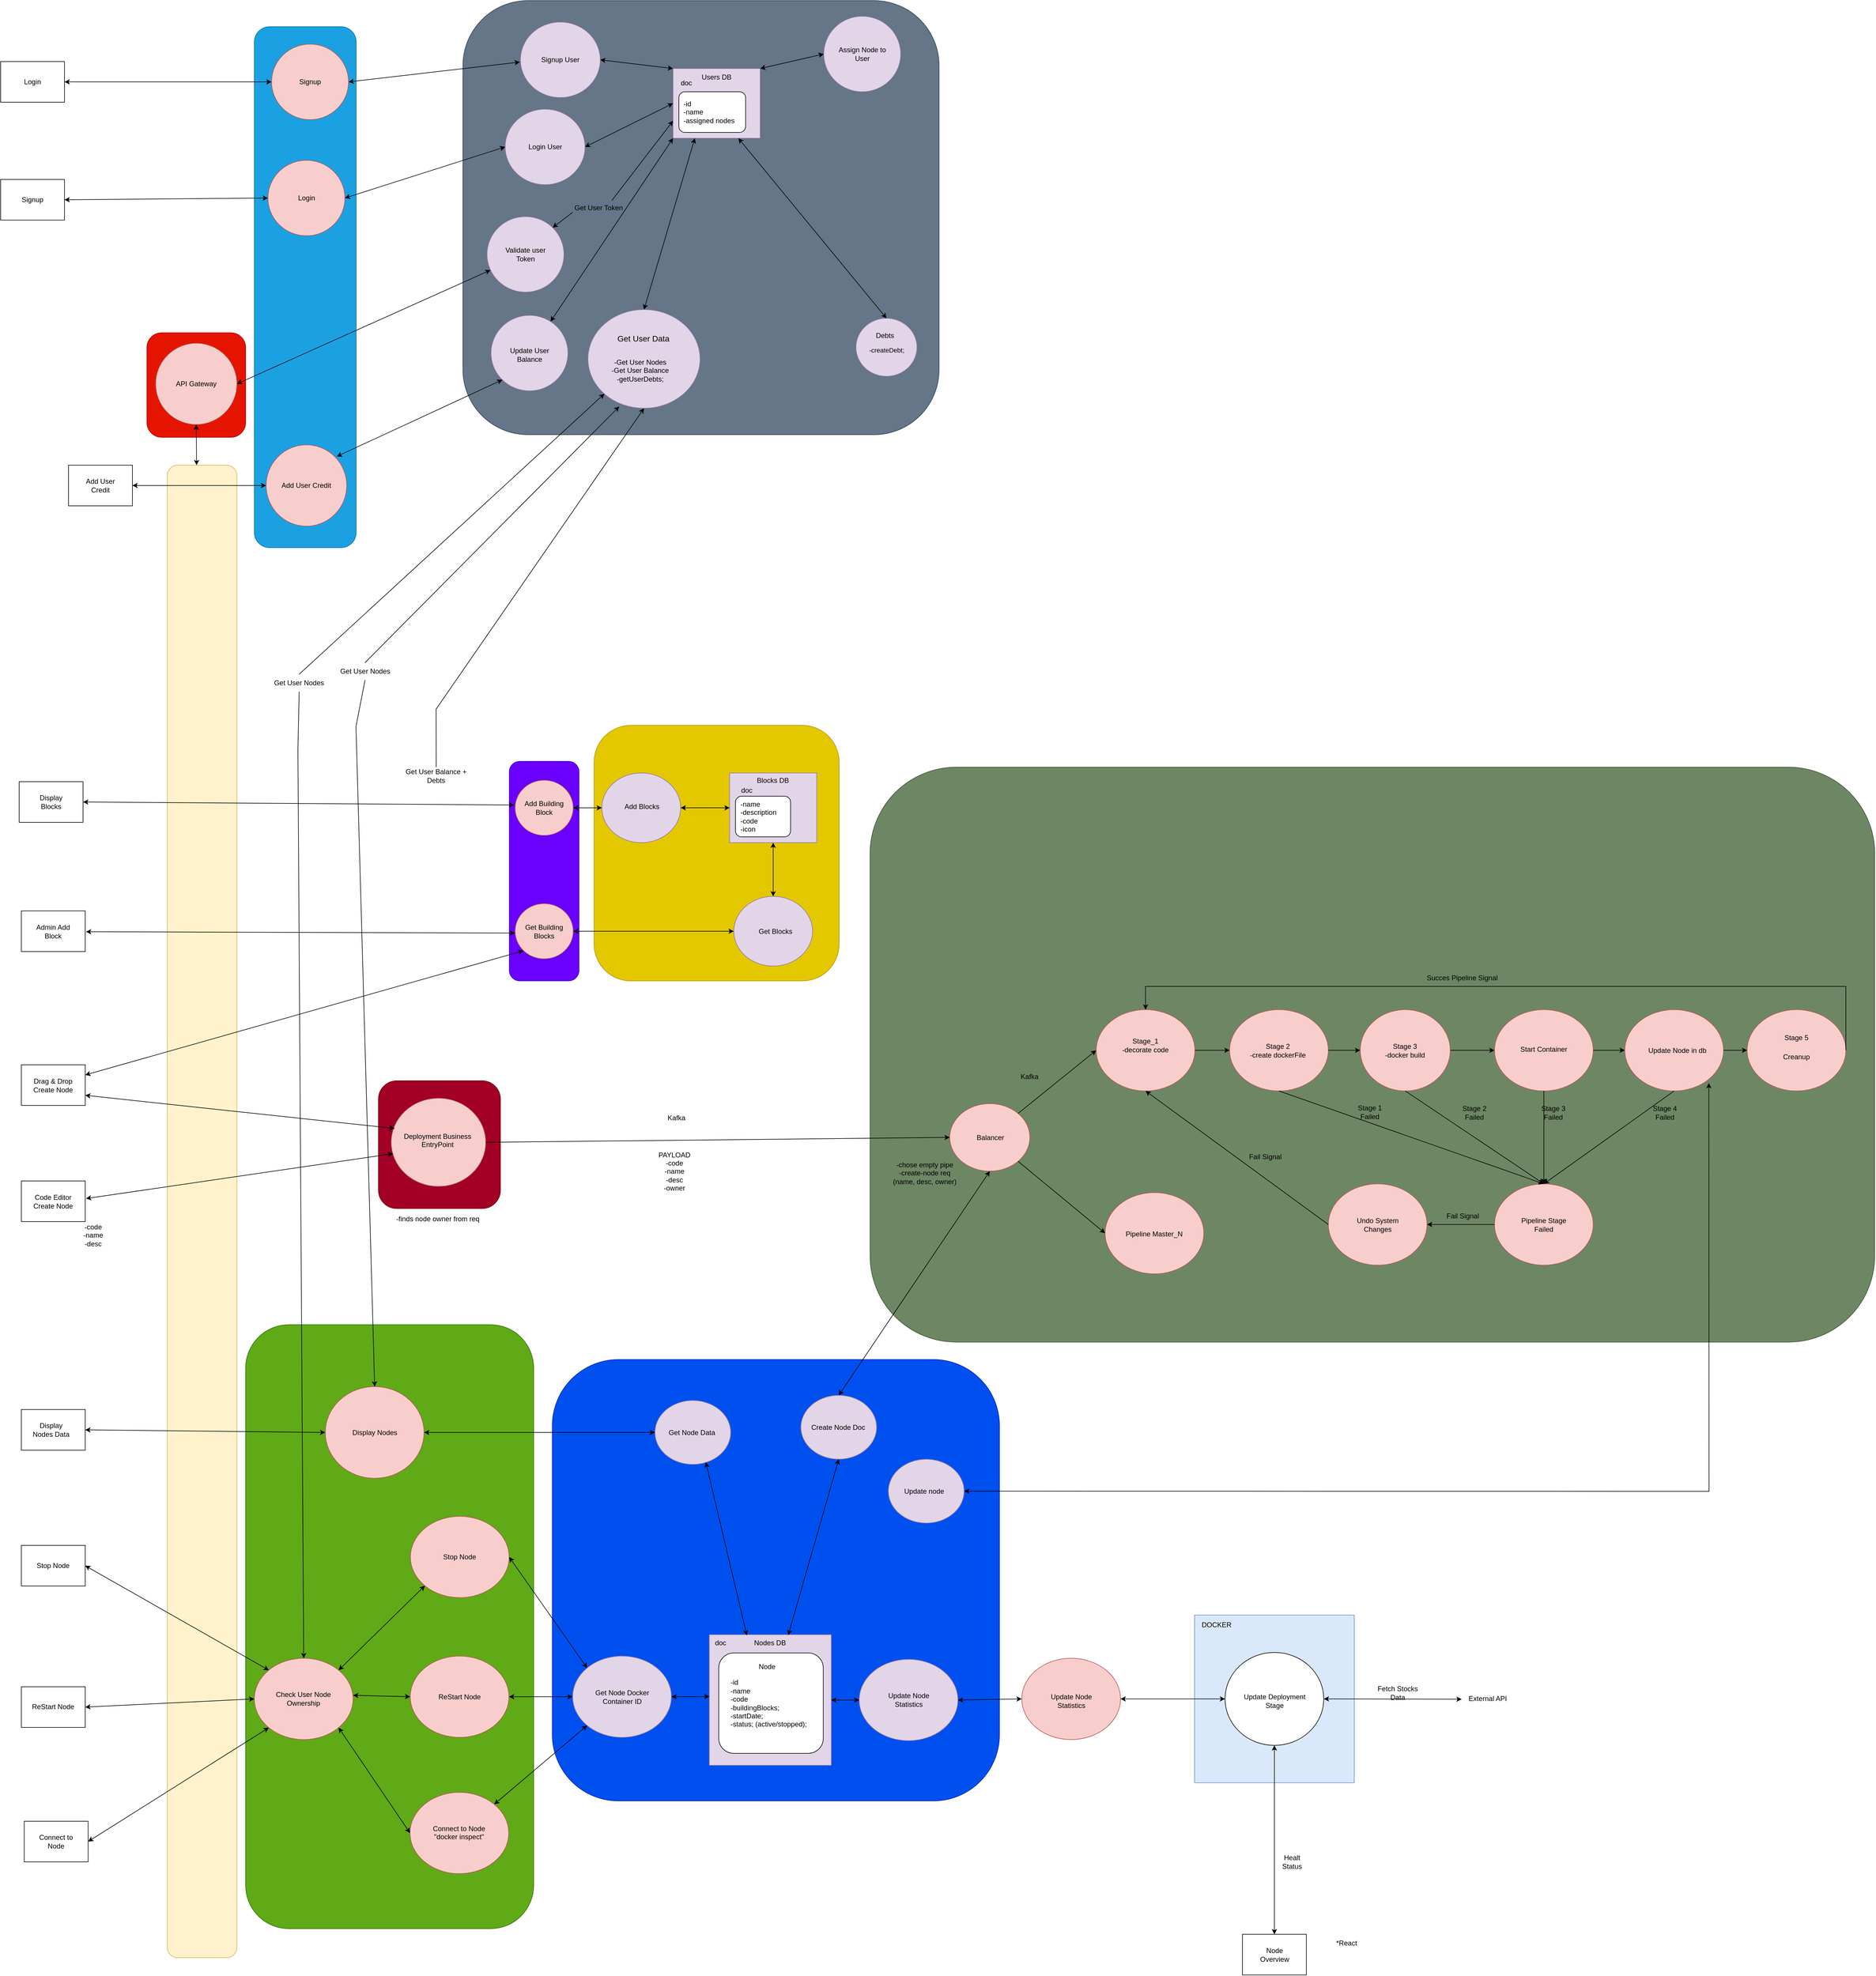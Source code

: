 <mxfile version="20.6.0" type="device"><diagram id="CX2EbhTH5DY4eyT1d9pQ" name="Page-1"><mxGraphModel dx="3970" dy="1957" grid="1" gridSize="10" guides="1" tooltips="1" connect="1" arrows="1" fold="1" page="1" pageScale="1" pageWidth="5000" pageHeight="5000" math="0" shadow="0"><root><mxCell id="0"/><mxCell id="1" parent="0"/><mxCell id="4yPiyCCLw1guTcyPJbFI-19" value="" style="rounded=1;whiteSpace=wrap;html=1;fillColor=#6d8764;fontColor=#ffffff;strokeColor=#3A5431;" parent="1" vertex="1"><mxGeometry x="1855.3" y="1320" width="1730" height="990" as="geometry"/></mxCell><mxCell id="4yPiyCCLw1guTcyPJbFI-14" value="" style="rounded=1;whiteSpace=wrap;html=1;fillColor=#0050ef;strokeColor=#001DBC;fontColor=#ffffff;" parent="1" vertex="1"><mxGeometry x="1308.1" y="2340" width="770" height="760" as="geometry"/></mxCell><mxCell id="4yPiyCCLw1guTcyPJbFI-13" value="" style="rounded=1;whiteSpace=wrap;html=1;fillColor=#e3c800;fontColor=#000000;strokeColor=#B09500;" parent="1" vertex="1"><mxGeometry x="1380" y="1248" width="422" height="440" as="geometry"/></mxCell><mxCell id="4yPiyCCLw1guTcyPJbFI-12" value="" style="rounded=1;whiteSpace=wrap;html=1;fillColor=#647687;fontColor=#ffffff;strokeColor=#314354;" parent="1" vertex="1"><mxGeometry x="1154.12" width="820" height="747.5" as="geometry"/></mxCell><mxCell id="4yPiyCCLw1guTcyPJbFI-11" value="" style="rounded=1;whiteSpace=wrap;html=1;fillColor=#e51400;fontColor=#ffffff;strokeColor=#B20000;" parent="1" vertex="1"><mxGeometry x="610" y="572" width="170" height="180" as="geometry"/></mxCell><mxCell id="4yPiyCCLw1guTcyPJbFI-10" value="" style="rounded=1;whiteSpace=wrap;html=1;fillColor=#a20025;fontColor=#ffffff;strokeColor=#6F0000;" parent="1" vertex="1"><mxGeometry x="1008.71" y="1860" width="210.02" height="220" as="geometry"/></mxCell><mxCell id="4yPiyCCLw1guTcyPJbFI-9" value="" style="rounded=1;whiteSpace=wrap;html=1;fillColor=#60a917;fontColor=#ffffff;strokeColor=#2D7600;" parent="1" vertex="1"><mxGeometry x="780" y="2280" width="496" height="1040" as="geometry"/></mxCell><mxCell id="4yPiyCCLw1guTcyPJbFI-8" value="" style="rounded=1;whiteSpace=wrap;html=1;fillColor=#6a00ff;fontColor=#ffffff;strokeColor=#3700CC;" parent="1" vertex="1"><mxGeometry x="1234.06" y="1310" width="120" height="378" as="geometry"/></mxCell><mxCell id="4yPiyCCLw1guTcyPJbFI-7" value="" style="rounded=1;whiteSpace=wrap;html=1;fillColor=#1ba1e2;fontColor=#ffffff;strokeColor=#006EAF;" parent="1" vertex="1"><mxGeometry x="795" y="45" width="175.33" height="897" as="geometry"/></mxCell><mxCell id="N2k1ylwCpe_mX1LyDYeT-7" value="" style="rounded=0;whiteSpace=wrap;html=1;" parent="1" vertex="1"><mxGeometry x="358.07" y="105" width="110" height="70" as="geometry"/></mxCell><mxCell id="N2k1ylwCpe_mX1LyDYeT-8" value="Login" style="text;html=1;strokeColor=none;fillColor=none;align=center;verticalAlign=middle;whiteSpace=wrap;rounded=0;" parent="1" vertex="1"><mxGeometry x="383.07" y="125" width="60" height="30" as="geometry"/></mxCell><mxCell id="N2k1ylwCpe_mX1LyDYeT-9" value="" style="rounded=0;whiteSpace=wrap;html=1;" parent="1" vertex="1"><mxGeometry x="358.07" y="308" width="110" height="70" as="geometry"/></mxCell><mxCell id="N2k1ylwCpe_mX1LyDYeT-10" value="Signup" style="text;html=1;strokeColor=none;fillColor=none;align=center;verticalAlign=middle;whiteSpace=wrap;rounded=0;" parent="1" vertex="1"><mxGeometry x="383.07" y="328" width="60" height="30" as="geometry"/></mxCell><mxCell id="N2k1ylwCpe_mX1LyDYeT-13" value="" style="rounded=0;whiteSpace=wrap;html=1;" parent="1" vertex="1"><mxGeometry x="390" y="1345" width="110" height="70" as="geometry"/></mxCell><mxCell id="N2k1ylwCpe_mX1LyDYeT-14" value="Display Blocks" style="text;html=1;strokeColor=none;fillColor=none;align=center;verticalAlign=middle;whiteSpace=wrap;rounded=0;" parent="1" vertex="1"><mxGeometry x="415" y="1365" width="60" height="30" as="geometry"/></mxCell><mxCell id="N2k1ylwCpe_mX1LyDYeT-18" value="" style="rounded=0;whiteSpace=wrap;html=1;fillColor=#e1d5e7;strokeColor=#9673a6;" parent="1" vertex="1"><mxGeometry x="1516.0" y="117" width="150" height="120" as="geometry"/></mxCell><mxCell id="N2k1ylwCpe_mX1LyDYeT-19" value="Users DB" style="text;html=1;strokeColor=none;fillColor=none;align=center;verticalAlign=middle;whiteSpace=wrap;rounded=0;" parent="1" vertex="1"><mxGeometry x="1561.0" y="122" width="60" height="20" as="geometry"/></mxCell><mxCell id="N2k1ylwCpe_mX1LyDYeT-20" value="" style="rounded=1;whiteSpace=wrap;html=1;" parent="1" vertex="1"><mxGeometry x="1526.0" y="157" width="115" height="70" as="geometry"/></mxCell><mxCell id="N2k1ylwCpe_mX1LyDYeT-21" value="-id&lt;br&gt;-name&lt;br&gt;-assigned nodes" style="text;html=1;strokeColor=none;fillColor=none;align=left;verticalAlign=middle;whiteSpace=wrap;rounded=0;" parent="1" vertex="1"><mxGeometry x="1532.25" y="162" width="108.75" height="60" as="geometry"/></mxCell><mxCell id="N2k1ylwCpe_mX1LyDYeT-22" value="doc" style="text;html=1;strokeColor=none;fillColor=none;align=center;verticalAlign=middle;whiteSpace=wrap;rounded=0;" parent="1" vertex="1"><mxGeometry x="1516.0" y="127" width="45.63" height="30" as="geometry"/></mxCell><mxCell id="N2k1ylwCpe_mX1LyDYeT-23" value="" style="ellipse;whiteSpace=wrap;html=1;fillColor=#f8cecc;strokeColor=#b85450;" parent="1" vertex="1"><mxGeometry x="625" y="590" width="140" height="140" as="geometry"/></mxCell><mxCell id="N2k1ylwCpe_mX1LyDYeT-24" value="API Gateway" style="text;html=1;strokeColor=none;fillColor=none;align=center;verticalAlign=middle;whiteSpace=wrap;rounded=0;" parent="1" vertex="1"><mxGeometry x="650" y="645" width="90" height="30" as="geometry"/></mxCell><mxCell id="N2k1ylwCpe_mX1LyDYeT-25" value="" style="ellipse;whiteSpace=wrap;html=1;fillColor=#e1d5e7;strokeColor=#9673a6;" parent="1" vertex="1"><mxGeometry x="1195.67" y="372" width="132.5" height="130" as="geometry"/></mxCell><mxCell id="N2k1ylwCpe_mX1LyDYeT-26" value="Validate user Token" style="text;html=1;strokeColor=none;fillColor=none;align=center;verticalAlign=middle;whiteSpace=wrap;rounded=0;" parent="1" vertex="1"><mxGeometry x="1216.92" y="422" width="90" height="30" as="geometry"/></mxCell><mxCell id="N2k1ylwCpe_mX1LyDYeT-27" value="" style="ellipse;whiteSpace=wrap;html=1;fillColor=#e1d5e7;strokeColor=#9673a6;" parent="1" vertex="1"><mxGeometry x="1253.17" y="37" width="137.5" height="130" as="geometry"/></mxCell><mxCell id="N2k1ylwCpe_mX1LyDYeT-28" value="Signup User" style="text;html=1;strokeColor=none;fillColor=none;align=center;verticalAlign=middle;whiteSpace=wrap;rounded=0;" parent="1" vertex="1"><mxGeometry x="1276.92" y="87" width="90" height="30" as="geometry"/></mxCell><mxCell id="N2k1ylwCpe_mX1LyDYeT-32" value="" style="ellipse;whiteSpace=wrap;html=1;fillColor=#e1d5e7;strokeColor=#9673a6;" parent="1" vertex="1"><mxGeometry x="1226.92" y="187" width="137.5" height="130" as="geometry"/></mxCell><mxCell id="N2k1ylwCpe_mX1LyDYeT-33" value="Login User" style="text;html=1;strokeColor=none;fillColor=none;align=center;verticalAlign=middle;whiteSpace=wrap;rounded=0;" parent="1" vertex="1"><mxGeometry x="1250.67" y="237" width="90" height="30" as="geometry"/></mxCell><mxCell id="N2k1ylwCpe_mX1LyDYeT-34" value="" style="ellipse;whiteSpace=wrap;html=1;fillColor=#f8cecc;strokeColor=#b85450;" parent="1" vertex="1"><mxGeometry x="824.67" y="75" width="132.5" height="130" as="geometry"/></mxCell><mxCell id="N2k1ylwCpe_mX1LyDYeT-35" value="Signup" style="text;html=1;strokeColor=none;fillColor=none;align=center;verticalAlign=middle;whiteSpace=wrap;rounded=0;" parent="1" vertex="1"><mxGeometry x="845.92" y="125" width="90" height="30" as="geometry"/></mxCell><mxCell id="N2k1ylwCpe_mX1LyDYeT-36" value="" style="endArrow=classic;startArrow=classic;html=1;rounded=0;exitX=1;exitY=0.5;exitDx=0;exitDy=0;entryX=0;entryY=0.5;entryDx=0;entryDy=0;" parent="1" source="N2k1ylwCpe_mX1LyDYeT-7" target="N2k1ylwCpe_mX1LyDYeT-34" edge="1"><mxGeometry width="50" height="50" relative="1" as="geometry"><mxPoint x="998.07" y="395" as="sourcePoint"/><mxPoint x="580" y="230" as="targetPoint"/></mxGeometry></mxCell><mxCell id="N2k1ylwCpe_mX1LyDYeT-42" value="" style="endArrow=classic;startArrow=classic;html=1;rounded=0;exitX=1;exitY=0.5;exitDx=0;exitDy=0;entryX=0;entryY=0.5;entryDx=0;entryDy=0;" parent="1" source="N2k1ylwCpe_mX1LyDYeT-9" target="4yPiyCCLw1guTcyPJbFI-5" edge="1"><mxGeometry width="50" height="50" relative="1" as="geometry"><mxPoint x="858.07" y="335" as="sourcePoint"/><mxPoint x="550" y="490" as="targetPoint"/></mxGeometry></mxCell><mxCell id="N2k1ylwCpe_mX1LyDYeT-43" value="" style="endArrow=classic;startArrow=classic;html=1;rounded=0;entryX=0;entryY=0.5;entryDx=0;entryDy=0;exitX=1;exitY=0.5;exitDx=0;exitDy=0;" parent="1" source="4yPiyCCLw1guTcyPJbFI-5" target="N2k1ylwCpe_mX1LyDYeT-32" edge="1"><mxGeometry width="50" height="50" relative="1" as="geometry"><mxPoint x="980" y="290" as="sourcePoint"/><mxPoint x="1038.07" y="305" as="targetPoint"/></mxGeometry></mxCell><mxCell id="N2k1ylwCpe_mX1LyDYeT-44" value="" style="endArrow=classic;startArrow=classic;html=1;rounded=0;exitX=1;exitY=0.5;exitDx=0;exitDy=0;entryX=-0.007;entryY=0.53;entryDx=0;entryDy=0;entryPerimeter=0;" parent="1" source="N2k1ylwCpe_mX1LyDYeT-34" target="N2k1ylwCpe_mX1LyDYeT-27" edge="1"><mxGeometry width="50" height="50" relative="1" as="geometry"><mxPoint x="988.07" y="355" as="sourcePoint"/><mxPoint x="1038.07" y="305" as="targetPoint"/></mxGeometry></mxCell><mxCell id="N2k1ylwCpe_mX1LyDYeT-45" value="" style="endArrow=classic;startArrow=classic;html=1;rounded=0;entryX=0;entryY=0;entryDx=0;entryDy=0;exitX=1;exitY=0.5;exitDx=0;exitDy=0;" parent="1" source="N2k1ylwCpe_mX1LyDYeT-27" target="N2k1ylwCpe_mX1LyDYeT-18" edge="1"><mxGeometry width="50" height="50" relative="1" as="geometry"><mxPoint x="1381.94" y="272" as="sourcePoint"/><mxPoint x="1521.94" y="412" as="targetPoint"/></mxGeometry></mxCell><mxCell id="N2k1ylwCpe_mX1LyDYeT-46" value="" style="endArrow=classic;startArrow=classic;html=1;rounded=0;exitX=1;exitY=0.5;exitDx=0;exitDy=0;entryX=0;entryY=0.5;entryDx=0;entryDy=0;" parent="1" source="N2k1ylwCpe_mX1LyDYeT-32" target="N2k1ylwCpe_mX1LyDYeT-18" edge="1"><mxGeometry width="50" height="50" relative="1" as="geometry"><mxPoint x="1411.94" y="382" as="sourcePoint"/><mxPoint x="1461.94" y="332" as="targetPoint"/></mxGeometry></mxCell><mxCell id="N2k1ylwCpe_mX1LyDYeT-49" value="" style="endArrow=classic;startArrow=classic;html=1;rounded=0;exitX=1;exitY=0.5;exitDx=0;exitDy=0;" parent="1" source="N2k1ylwCpe_mX1LyDYeT-23" target="N2k1ylwCpe_mX1LyDYeT-25" edge="1"><mxGeometry width="50" height="50" relative="1" as="geometry"><mxPoint x="940" y="800" as="sourcePoint"/><mxPoint x="990" y="750" as="targetPoint"/></mxGeometry></mxCell><mxCell id="N2k1ylwCpe_mX1LyDYeT-50" value="" style="rounded=0;whiteSpace=wrap;html=1;" parent="1" vertex="1"><mxGeometry x="393.75" y="2032.5" width="110" height="70" as="geometry"/></mxCell><mxCell id="N2k1ylwCpe_mX1LyDYeT-51" value="Code Editor Create Node" style="text;html=1;strokeColor=none;fillColor=none;align=center;verticalAlign=middle;whiteSpace=wrap;rounded=0;" parent="1" vertex="1"><mxGeometry x="406.25" y="2052.5" width="85" height="30" as="geometry"/></mxCell><mxCell id="N2k1ylwCpe_mX1LyDYeT-52" value="" style="rounded=0;whiteSpace=wrap;html=1;" parent="1" vertex="1"><mxGeometry x="393.75" y="1832.5" width="110" height="70" as="geometry"/></mxCell><mxCell id="N2k1ylwCpe_mX1LyDYeT-53" value="Drag &amp;amp; Drop Create Node" style="text;html=1;strokeColor=none;fillColor=none;align=center;verticalAlign=middle;whiteSpace=wrap;rounded=0;" parent="1" vertex="1"><mxGeometry x="406.25" y="1852.5" width="85" height="30" as="geometry"/></mxCell><mxCell id="N2k1ylwCpe_mX1LyDYeT-55" value="" style="rounded=0;whiteSpace=wrap;html=1;" parent="1" vertex="1"><mxGeometry x="393.75" y="2426.1" width="110" height="70" as="geometry"/></mxCell><mxCell id="N2k1ylwCpe_mX1LyDYeT-56" value="Display Nodes Data" style="text;html=1;strokeColor=none;fillColor=none;align=center;verticalAlign=middle;whiteSpace=wrap;rounded=0;" parent="1" vertex="1"><mxGeometry x="406.25" y="2446.1" width="77.5" height="30" as="geometry"/></mxCell><mxCell id="N2k1ylwCpe_mX1LyDYeT-58" value="" style="rounded=0;whiteSpace=wrap;html=1;" parent="1" vertex="1"><mxGeometry x="393.75" y="2660" width="110" height="70" as="geometry"/></mxCell><mxCell id="N2k1ylwCpe_mX1LyDYeT-59" value="Stop Node" style="text;html=1;strokeColor=none;fillColor=none;align=center;verticalAlign=middle;whiteSpace=wrap;rounded=0;" parent="1" vertex="1"><mxGeometry x="406.25" y="2680" width="85" height="30" as="geometry"/></mxCell><mxCell id="N2k1ylwCpe_mX1LyDYeT-60" value="" style="rounded=0;whiteSpace=wrap;html=1;" parent="1" vertex="1"><mxGeometry x="393.75" y="2903.44" width="110" height="70" as="geometry"/></mxCell><mxCell id="N2k1ylwCpe_mX1LyDYeT-61" value="ReStart Node" style="text;html=1;strokeColor=none;fillColor=none;align=center;verticalAlign=middle;whiteSpace=wrap;rounded=0;" parent="1" vertex="1"><mxGeometry x="406.25" y="2923.44" width="85" height="30" as="geometry"/></mxCell><mxCell id="N2k1ylwCpe_mX1LyDYeT-62" value="" style="rounded=0;whiteSpace=wrap;html=1;" parent="1" vertex="1"><mxGeometry x="393.75" y="1567.5" width="110" height="70" as="geometry"/></mxCell><mxCell id="N2k1ylwCpe_mX1LyDYeT-63" value="Admin Add Block" style="text;html=1;strokeColor=none;fillColor=none;align=center;verticalAlign=middle;whiteSpace=wrap;rounded=0;" parent="1" vertex="1"><mxGeometry x="406.25" y="1587.5" width="85" height="30" as="geometry"/></mxCell><mxCell id="N2k1ylwCpe_mX1LyDYeT-64" value="" style="rounded=1;whiteSpace=wrap;html=1;fillColor=#fff2cc;strokeColor=#d6b656;" parent="1" vertex="1"><mxGeometry x="645" y="800" width="120" height="2570" as="geometry"/></mxCell><mxCell id="N2k1ylwCpe_mX1LyDYeT-66" value="" style="rounded=0;whiteSpace=wrap;html=1;" parent="1" vertex="1"><mxGeometry x="398.75" y="3135" width="110" height="70" as="geometry"/></mxCell><mxCell id="N2k1ylwCpe_mX1LyDYeT-67" value="Connect to Node" style="text;html=1;strokeColor=none;fillColor=none;align=center;verticalAlign=middle;whiteSpace=wrap;rounded=0;" parent="1" vertex="1"><mxGeometry x="411.25" y="3155" width="85" height="30" as="geometry"/></mxCell><mxCell id="N2k1ylwCpe_mX1LyDYeT-68" value="" style="rounded=0;whiteSpace=wrap;html=1;fillColor=#e1d5e7;strokeColor=#9673a6;" parent="1" vertex="1"><mxGeometry x="1613.44" y="1330" width="150" height="120" as="geometry"/></mxCell><mxCell id="N2k1ylwCpe_mX1LyDYeT-69" value="Blocks DB" style="text;html=1;strokeColor=none;fillColor=none;align=center;verticalAlign=middle;whiteSpace=wrap;rounded=0;" parent="1" vertex="1"><mxGeometry x="1658.44" y="1335" width="60" height="15" as="geometry"/></mxCell><mxCell id="N2k1ylwCpe_mX1LyDYeT-70" value="" style="rounded=1;whiteSpace=wrap;html=1;" parent="1" vertex="1"><mxGeometry x="1623.44" y="1370" width="95" height="70" as="geometry"/></mxCell><mxCell id="N2k1ylwCpe_mX1LyDYeT-71" value="-name&lt;br&gt;-description&lt;br&gt;-code&lt;br&gt;-icon" style="text;html=1;strokeColor=none;fillColor=none;align=left;verticalAlign=middle;whiteSpace=wrap;rounded=0;" parent="1" vertex="1"><mxGeometry x="1629.69" y="1375" width="82.5" height="60" as="geometry"/></mxCell><mxCell id="N2k1ylwCpe_mX1LyDYeT-72" value="doc" style="text;html=1;strokeColor=none;fillColor=none;align=center;verticalAlign=middle;whiteSpace=wrap;rounded=0;" parent="1" vertex="1"><mxGeometry x="1613.44" y="1345" width="60" height="30" as="geometry"/></mxCell><mxCell id="N2k1ylwCpe_mX1LyDYeT-74" value="" style="ellipse;whiteSpace=wrap;html=1;fillColor=#e1d5e7;strokeColor=#9673a6;" parent="1" vertex="1"><mxGeometry x="1393.44" y="1330" width="135.63" height="120" as="geometry"/></mxCell><mxCell id="N2k1ylwCpe_mX1LyDYeT-75" value="&lt;div&gt;&lt;br&gt;&lt;/div&gt;&lt;div&gt;Add Blocks&lt;/div&gt;" style="text;html=1;strokeColor=none;fillColor=none;align=center;verticalAlign=middle;whiteSpace=wrap;rounded=0;" parent="1" vertex="1"><mxGeometry x="1420.63" y="1365" width="83.44" height="30" as="geometry"/></mxCell><mxCell id="N2k1ylwCpe_mX1LyDYeT-76" value="" style="ellipse;whiteSpace=wrap;html=1;fillColor=#e1d5e7;strokeColor=#9673a6;" parent="1" vertex="1"><mxGeometry x="1620.62" y="1542.5" width="135.63" height="120" as="geometry"/></mxCell><mxCell id="N2k1ylwCpe_mX1LyDYeT-77" value="Get Blocks" style="text;html=1;strokeColor=none;fillColor=none;align=center;verticalAlign=middle;whiteSpace=wrap;rounded=0;" parent="1" vertex="1"><mxGeometry x="1651.38" y="1587.5" width="83.44" height="30" as="geometry"/></mxCell><mxCell id="N2k1ylwCpe_mX1LyDYeT-78" value="" style="endArrow=classic;startArrow=classic;html=1;rounded=0;entryX=0.5;entryY=1;entryDx=0;entryDy=0;exitX=0.5;exitY=0;exitDx=0;exitDy=0;" parent="1" source="N2k1ylwCpe_mX1LyDYeT-76" target="N2k1ylwCpe_mX1LyDYeT-68" edge="1"><mxGeometry width="50" height="50" relative="1" as="geometry"><mxPoint x="1403.44" y="1482.5" as="sourcePoint"/><mxPoint x="1453.44" y="1432.5" as="targetPoint"/></mxGeometry></mxCell><mxCell id="N2k1ylwCpe_mX1LyDYeT-79" value="" style="endArrow=classic;startArrow=classic;html=1;rounded=0;entryX=0;entryY=0.5;entryDx=0;entryDy=0;exitX=1;exitY=0.5;exitDx=0;exitDy=0;" parent="1" source="N2k1ylwCpe_mX1LyDYeT-74" target="N2k1ylwCpe_mX1LyDYeT-68" edge="1"><mxGeometry width="50" height="50" relative="1" as="geometry"><mxPoint x="1453.44" y="1540" as="sourcePoint"/><mxPoint x="1503.44" y="1490" as="targetPoint"/></mxGeometry></mxCell><mxCell id="N2k1ylwCpe_mX1LyDYeT-80" value="" style="ellipse;whiteSpace=wrap;html=1;fillColor=#f8cecc;strokeColor=#b85450;" parent="1" vertex="1"><mxGeometry x="1244.06" y="1342.5" width="100" height="95" as="geometry"/></mxCell><mxCell id="N2k1ylwCpe_mX1LyDYeT-82" value="Add Building Block" style="text;html=1;strokeColor=none;fillColor=none;align=center;verticalAlign=middle;whiteSpace=wrap;rounded=0;" parent="1" vertex="1"><mxGeometry x="1254.06" y="1365" width="80" height="50" as="geometry"/></mxCell><mxCell id="N2k1ylwCpe_mX1LyDYeT-83" value="" style="endArrow=classic;startArrow=classic;html=1;rounded=0;entryX=0;entryY=0.5;entryDx=0;entryDy=0;" parent="1" source="N2k1ylwCpe_mX1LyDYeT-80" target="N2k1ylwCpe_mX1LyDYeT-74" edge="1"><mxGeometry width="50" height="50" relative="1" as="geometry"><mxPoint x="1344.06" y="1320" as="sourcePoint"/><mxPoint x="1394.06" y="1270" as="targetPoint"/></mxGeometry></mxCell><mxCell id="N2k1ylwCpe_mX1LyDYeT-84" value="" style="ellipse;whiteSpace=wrap;html=1;fillColor=#f8cecc;strokeColor=#b85450;" parent="1" vertex="1"><mxGeometry x="1244.06" y="1555" width="100" height="95" as="geometry"/></mxCell><mxCell id="N2k1ylwCpe_mX1LyDYeT-85" value="Get Building Blocks" style="text;html=1;strokeColor=none;fillColor=none;align=center;verticalAlign=middle;whiteSpace=wrap;rounded=0;" parent="1" vertex="1"><mxGeometry x="1259.06" y="1576.25" width="70" height="52.5" as="geometry"/></mxCell><mxCell id="N2k1ylwCpe_mX1LyDYeT-86" value="" style="endArrow=classic;startArrow=classic;html=1;rounded=0;entryX=0;entryY=0.5;entryDx=0;entryDy=0;exitX=1;exitY=0.5;exitDx=0;exitDy=0;" parent="1" source="N2k1ylwCpe_mX1LyDYeT-84" target="N2k1ylwCpe_mX1LyDYeT-76" edge="1"><mxGeometry width="50" height="50" relative="1" as="geometry"><mxPoint x="1454.06" y="1480" as="sourcePoint"/><mxPoint x="1504.06" y="1430" as="targetPoint"/></mxGeometry></mxCell><mxCell id="N2k1ylwCpe_mX1LyDYeT-87" value="" style="endArrow=classic;startArrow=classic;html=1;rounded=0;entryX=-0.016;entryY=0.449;entryDx=0;entryDy=0;entryPerimeter=0;exitX=1;exitY=0.5;exitDx=0;exitDy=0;" parent="1" source="N2k1ylwCpe_mX1LyDYeT-13" target="N2k1ylwCpe_mX1LyDYeT-80" edge="1"><mxGeometry width="50" height="50" relative="1" as="geometry"><mxPoint x="533.75" y="1520" as="sourcePoint"/><mxPoint x="583.75" y="1470" as="targetPoint"/></mxGeometry></mxCell><mxCell id="N2k1ylwCpe_mX1LyDYeT-88" value="" style="endArrow=classic;startArrow=classic;html=1;rounded=0;exitX=1.012;exitY=0.512;exitDx=0;exitDy=0;entryX=-0.001;entryY=0.533;entryDx=0;entryDy=0;entryPerimeter=0;exitPerimeter=0;" parent="1" source="N2k1ylwCpe_mX1LyDYeT-62" target="N2k1ylwCpe_mX1LyDYeT-84" edge="1"><mxGeometry width="50" height="50" relative="1" as="geometry"><mxPoint x="503.75" y="1592.5" as="sourcePoint"/><mxPoint x="903.75" y="1590" as="targetPoint"/></mxGeometry></mxCell><mxCell id="N2k1ylwCpe_mX1LyDYeT-89" value="" style="ellipse;whiteSpace=wrap;html=1;fillColor=#f8cecc;strokeColor=#b85450;" parent="1" vertex="1"><mxGeometry x="1030.6" y="1890" width="162.88" height="151.88" as="geometry"/></mxCell><mxCell id="N2k1ylwCpe_mX1LyDYeT-90" value="&lt;div&gt;Deployment Business&lt;/div&gt;&lt;div&gt;EntryPoint&lt;/div&gt;&lt;div&gt;&lt;br&gt;&lt;/div&gt;" style="text;html=1;strokeColor=none;fillColor=none;align=center;verticalAlign=middle;whiteSpace=wrap;rounded=0;" parent="1" vertex="1"><mxGeometry x="1050.21" y="1947.5" width="120.93" height="45" as="geometry"/></mxCell><mxCell id="N2k1ylwCpe_mX1LyDYeT-91" value="" style="endArrow=classic;startArrow=classic;html=1;rounded=0;exitX=1;exitY=0.75;exitDx=0;exitDy=0;entryX=0.038;entryY=0.343;entryDx=0;entryDy=0;entryPerimeter=0;" parent="1" source="N2k1ylwCpe_mX1LyDYeT-52" target="N2k1ylwCpe_mX1LyDYeT-89" edge="1"><mxGeometry width="50" height="50" relative="1" as="geometry"><mxPoint x="903.75" y="2002.5" as="sourcePoint"/><mxPoint x="953.75" y="1952.5" as="targetPoint"/></mxGeometry></mxCell><mxCell id="N2k1ylwCpe_mX1LyDYeT-92" value="" style="endArrow=classic;startArrow=classic;html=1;rounded=0;exitX=1.012;exitY=0.433;exitDx=0;exitDy=0;entryX=0.021;entryY=0.629;entryDx=0;entryDy=0;entryPerimeter=0;exitPerimeter=0;" parent="1" source="N2k1ylwCpe_mX1LyDYeT-50" target="N2k1ylwCpe_mX1LyDYeT-89" edge="1"><mxGeometry width="50" height="50" relative="1" as="geometry"><mxPoint x="491.25" y="1952.5" as="sourcePoint"/><mxPoint x="867.33" y="2008.95" as="targetPoint"/></mxGeometry></mxCell><mxCell id="N2k1ylwCpe_mX1LyDYeT-142" value="" style="ellipse;whiteSpace=wrap;html=1;fillColor=#f8cecc;strokeColor=#b85450;" parent="1" vertex="1"><mxGeometry x="1992.49" y="1899.37" width="137.97" height="116.25" as="geometry"/></mxCell><mxCell id="N2k1ylwCpe_mX1LyDYeT-143" value="" style="ellipse;whiteSpace=wrap;html=1;fillColor=#f8cecc;strokeColor=#b85450;" parent="1" vertex="1"><mxGeometry x="2474.39" y="1737.5" width="170" height="140" as="geometry"/></mxCell><mxCell id="N2k1ylwCpe_mX1LyDYeT-144" value="" style="ellipse;whiteSpace=wrap;html=1;fillColor=#f8cecc;strokeColor=#b85450;" parent="1" vertex="1"><mxGeometry x="2260" y="2052.5" width="170" height="140" as="geometry"/></mxCell><mxCell id="N2k1ylwCpe_mX1LyDYeT-145" value="Balancer" style="text;html=1;strokeColor=none;fillColor=none;align=center;verticalAlign=middle;whiteSpace=wrap;rounded=0;" parent="1" vertex="1"><mxGeometry x="2010.77" y="1938.75" width="103.44" height="37.5" as="geometry"/></mxCell><mxCell id="N2k1ylwCpe_mX1LyDYeT-146" value="" style="endArrow=classic;html=1;rounded=0;exitX=1;exitY=0.5;exitDx=0;exitDy=0;entryX=0;entryY=0.5;entryDx=0;entryDy=0;" parent="1" source="N2k1ylwCpe_mX1LyDYeT-89" target="N2k1ylwCpe_mX1LyDYeT-142" edge="1"><mxGeometry width="50" height="50" relative="1" as="geometry"><mxPoint x="1384.06" y="1957.5" as="sourcePoint"/><mxPoint x="1224.06" y="1967.5" as="targetPoint"/></mxGeometry></mxCell><mxCell id="N2k1ylwCpe_mX1LyDYeT-147" value="" style="endArrow=classic;html=1;rounded=0;exitX=1;exitY=0;exitDx=0;exitDy=0;entryX=0;entryY=0.5;entryDx=0;entryDy=0;" parent="1" source="N2k1ylwCpe_mX1LyDYeT-142" target="N2k1ylwCpe_mX1LyDYeT-161" edge="1"><mxGeometry width="50" height="50" relative="1" as="geometry"><mxPoint x="1924.36" y="1967.5" as="sourcePoint"/><mxPoint x="2185.61" y="1777.5" as="targetPoint"/></mxGeometry></mxCell><mxCell id="N2k1ylwCpe_mX1LyDYeT-148" value="" style="endArrow=classic;html=1;rounded=0;exitX=1;exitY=1;exitDx=0;exitDy=0;entryX=0;entryY=0.5;entryDx=0;entryDy=0;" parent="1" source="N2k1ylwCpe_mX1LyDYeT-142" target="N2k1ylwCpe_mX1LyDYeT-144" edge="1"><mxGeometry width="50" height="50" relative="1" as="geometry"><mxPoint x="2100.922" y="1926.579" as="sourcePoint"/><mxPoint x="2315.61" y="1837.5" as="targetPoint"/></mxGeometry></mxCell><mxCell id="N2k1ylwCpe_mX1LyDYeT-150" value="Kafka" style="text;html=1;strokeColor=none;fillColor=none;align=center;verticalAlign=middle;whiteSpace=wrap;rounded=0;" parent="1" vertex="1"><mxGeometry x="1491.79" y="1908.75" width="60" height="30" as="geometry"/></mxCell><mxCell id="N2k1ylwCpe_mX1LyDYeT-151" value="Kafka" style="text;html=1;strokeColor=none;fillColor=none;align=center;verticalAlign=middle;whiteSpace=wrap;rounded=0;" parent="1" vertex="1"><mxGeometry x="2099.67" y="1837.5" width="60" height="30" as="geometry"/></mxCell><mxCell id="N2k1ylwCpe_mX1LyDYeT-153" value="" style="ellipse;whiteSpace=wrap;html=1;fillColor=#f8cecc;strokeColor=#b85450;" parent="1" vertex="1"><mxGeometry x="2699.36" y="1737.5" width="155" height="140" as="geometry"/></mxCell><mxCell id="N2k1ylwCpe_mX1LyDYeT-155" value="" style="ellipse;whiteSpace=wrap;html=1;fillColor=#f8cecc;strokeColor=#b85450;" parent="1" vertex="1"><mxGeometry x="2930.58" y="1737.5" width="170" height="140" as="geometry"/></mxCell><mxCell id="N2k1ylwCpe_mX1LyDYeT-157" value="" style="ellipse;whiteSpace=wrap;html=1;fillColor=#f8cecc;strokeColor=#b85450;" parent="1" vertex="1"><mxGeometry x="3154.96" y="1737.5" width="170" height="140" as="geometry"/></mxCell><mxCell id="N2k1ylwCpe_mX1LyDYeT-158" value="Update Node in db" style="text;html=1;strokeColor=none;fillColor=none;align=center;verticalAlign=middle;whiteSpace=wrap;rounded=0;" parent="1" vertex="1"><mxGeometry x="3194.36" y="1788.75" width="103.44" height="37.5" as="geometry"/></mxCell><mxCell id="N2k1ylwCpe_mX1LyDYeT-159" value="" style="ellipse;whiteSpace=wrap;html=1;fillColor=#f8cecc;strokeColor=#b85450;" parent="1" vertex="1"><mxGeometry x="3365.58" y="1737.5" width="170" height="140" as="geometry"/></mxCell><mxCell id="N2k1ylwCpe_mX1LyDYeT-160" value="Creanup" style="text;html=1;strokeColor=none;fillColor=none;align=center;verticalAlign=middle;whiteSpace=wrap;rounded=0;" parent="1" vertex="1"><mxGeometry x="3398.86" y="1800" width="103.44" height="37.5" as="geometry"/></mxCell><mxCell id="N2k1ylwCpe_mX1LyDYeT-161" value="" style="ellipse;whiteSpace=wrap;html=1;fillColor=#f8cecc;strokeColor=#b85450;" parent="1" vertex="1"><mxGeometry x="2244.67" y="1737.5" width="170" height="140" as="geometry"/></mxCell><mxCell id="N2k1ylwCpe_mX1LyDYeT-162" value="&lt;div&gt;Stage_1&lt;/div&gt;&lt;div&gt;-decorate code&lt;br&gt;&lt;/div&gt;" style="text;html=1;strokeColor=none;fillColor=none;align=center;verticalAlign=middle;whiteSpace=wrap;rounded=0;" parent="1" vertex="1"><mxGeometry x="2277.95" y="1780" width="103.44" height="37.5" as="geometry"/></mxCell><mxCell id="N2k1ylwCpe_mX1LyDYeT-163" value="" style="endArrow=classic;html=1;rounded=0;exitX=1;exitY=0.5;exitDx=0;exitDy=0;entryX=0.5;entryY=0;entryDx=0;entryDy=0;" parent="1" source="N2k1ylwCpe_mX1LyDYeT-159" target="N2k1ylwCpe_mX1LyDYeT-161" edge="1"><mxGeometry width="50" height="50" relative="1" as="geometry"><mxPoint x="2815.61" y="1677.5" as="sourcePoint"/><mxPoint x="2315.61" y="1697.5" as="targetPoint"/><Array as="points"><mxPoint x="3535.61" y="1697.5"/><mxPoint x="2329.61" y="1697.5"/></Array></mxGeometry></mxCell><mxCell id="N2k1ylwCpe_mX1LyDYeT-164" value="" style="endArrow=classic;html=1;rounded=0;exitX=1;exitY=0.5;exitDx=0;exitDy=0;entryX=0;entryY=0.5;entryDx=0;entryDy=0;" parent="1" source="N2k1ylwCpe_mX1LyDYeT-161" target="N2k1ylwCpe_mX1LyDYeT-143" edge="1"><mxGeometry width="50" height="50" relative="1" as="geometry"><mxPoint x="2505.61" y="1807.5" as="sourcePoint"/><mxPoint x="2555.61" y="1757.5" as="targetPoint"/></mxGeometry></mxCell><mxCell id="N2k1ylwCpe_mX1LyDYeT-165" value="" style="endArrow=classic;html=1;rounded=0;exitX=1;exitY=0.5;exitDx=0;exitDy=0;entryX=0;entryY=0.5;entryDx=0;entryDy=0;" parent="1" source="N2k1ylwCpe_mX1LyDYeT-143" target="N2k1ylwCpe_mX1LyDYeT-153" edge="1"><mxGeometry width="50" height="50" relative="1" as="geometry"><mxPoint x="2795.61" y="1847.5" as="sourcePoint"/><mxPoint x="2695.61" y="1807.5" as="targetPoint"/></mxGeometry></mxCell><mxCell id="N2k1ylwCpe_mX1LyDYeT-166" value="" style="endArrow=classic;html=1;rounded=0;entryX=0;entryY=0.5;entryDx=0;entryDy=0;exitX=1;exitY=0.5;exitDx=0;exitDy=0;" parent="1" source="N2k1ylwCpe_mX1LyDYeT-153" target="N2k1ylwCpe_mX1LyDYeT-155" edge="1"><mxGeometry width="50" height="50" relative="1" as="geometry"><mxPoint x="2725.61" y="1847.5" as="sourcePoint"/><mxPoint x="2775.61" y="1797.5" as="targetPoint"/></mxGeometry></mxCell><mxCell id="N2k1ylwCpe_mX1LyDYeT-167" value="" style="endArrow=classic;html=1;rounded=0;exitX=1;exitY=0.5;exitDx=0;exitDy=0;entryX=0;entryY=0.5;entryDx=0;entryDy=0;" parent="1" source="N2k1ylwCpe_mX1LyDYeT-155" target="N2k1ylwCpe_mX1LyDYeT-157" edge="1"><mxGeometry width="50" height="50" relative="1" as="geometry"><mxPoint x="3215.61" y="1877.5" as="sourcePoint"/><mxPoint x="3265.61" y="1827.5" as="targetPoint"/></mxGeometry></mxCell><mxCell id="N2k1ylwCpe_mX1LyDYeT-168" value="" style="endArrow=classic;html=1;rounded=0;entryX=0;entryY=0.5;entryDx=0;entryDy=0;exitX=1;exitY=0.5;exitDx=0;exitDy=0;" parent="1" source="N2k1ylwCpe_mX1LyDYeT-157" target="N2k1ylwCpe_mX1LyDYeT-159" edge="1"><mxGeometry width="50" height="50" relative="1" as="geometry"><mxPoint x="3215.61" y="1877.5" as="sourcePoint"/><mxPoint x="3265.61" y="1827.5" as="targetPoint"/></mxGeometry></mxCell><mxCell id="N2k1ylwCpe_mX1LyDYeT-169" value="" style="ellipse;whiteSpace=wrap;html=1;fillColor=#f8cecc;strokeColor=#b85450;" parent="1" vertex="1"><mxGeometry x="2930.58" y="2037.5" width="170" height="140" as="geometry"/></mxCell><mxCell id="N2k1ylwCpe_mX1LyDYeT-170" value="" style="ellipse;whiteSpace=wrap;html=1;fillColor=#f8cecc;strokeColor=#b85450;" parent="1" vertex="1"><mxGeometry x="2644.39" y="2037.5" width="170" height="140" as="geometry"/></mxCell><mxCell id="N2k1ylwCpe_mX1LyDYeT-171" value="Pipeline Stage Failed" style="text;html=1;strokeColor=none;fillColor=none;align=center;verticalAlign=middle;whiteSpace=wrap;rounded=0;" parent="1" vertex="1"><mxGeometry x="2963.86" y="2088.75" width="103.44" height="37.5" as="geometry"/></mxCell><mxCell id="N2k1ylwCpe_mX1LyDYeT-172" value="Undo System Changes" style="text;html=1;strokeColor=none;fillColor=none;align=center;verticalAlign=middle;whiteSpace=wrap;rounded=0;" parent="1" vertex="1"><mxGeometry x="2677.67" y="2088.75" width="103.44" height="37.5" as="geometry"/></mxCell><mxCell id="N2k1ylwCpe_mX1LyDYeT-173" value="" style="endArrow=classic;html=1;rounded=0;exitX=0.5;exitY=1;exitDx=0;exitDy=0;entryX=0.5;entryY=0;entryDx=0;entryDy=0;" parent="1" source="N2k1ylwCpe_mX1LyDYeT-143" target="N2k1ylwCpe_mX1LyDYeT-169" edge="1"><mxGeometry width="50" height="50" relative="1" as="geometry"><mxPoint x="2845.61" y="2097.5" as="sourcePoint"/><mxPoint x="2895.61" y="2047.5" as="targetPoint"/></mxGeometry></mxCell><mxCell id="N2k1ylwCpe_mX1LyDYeT-174" value="" style="endArrow=classic;html=1;rounded=0;exitX=0.5;exitY=1;exitDx=0;exitDy=0;entryX=0.5;entryY=0;entryDx=0;entryDy=0;" parent="1" source="N2k1ylwCpe_mX1LyDYeT-153" target="N2k1ylwCpe_mX1LyDYeT-169" edge="1"><mxGeometry width="50" height="50" relative="1" as="geometry"><mxPoint x="2845.61" y="2097.5" as="sourcePoint"/><mxPoint x="2895.61" y="2047.5" as="targetPoint"/></mxGeometry></mxCell><mxCell id="N2k1ylwCpe_mX1LyDYeT-175" value="" style="endArrow=classic;html=1;rounded=0;entryX=0.5;entryY=0;entryDx=0;entryDy=0;exitX=0.5;exitY=1;exitDx=0;exitDy=0;" parent="1" source="N2k1ylwCpe_mX1LyDYeT-155" target="N2k1ylwCpe_mX1LyDYeT-169" edge="1"><mxGeometry width="50" height="50" relative="1" as="geometry"><mxPoint x="2845.61" y="2097.5" as="sourcePoint"/><mxPoint x="2895.61" y="2047.5" as="targetPoint"/></mxGeometry></mxCell><mxCell id="N2k1ylwCpe_mX1LyDYeT-176" value="" style="endArrow=classic;html=1;rounded=0;exitX=0.5;exitY=1;exitDx=0;exitDy=0;" parent="1" source="N2k1ylwCpe_mX1LyDYeT-157" edge="1"><mxGeometry width="50" height="50" relative="1" as="geometry"><mxPoint x="2845.61" y="2097.5" as="sourcePoint"/><mxPoint x="3015.61" y="2037.5" as="targetPoint"/></mxGeometry></mxCell><mxCell id="N2k1ylwCpe_mX1LyDYeT-178" value="" style="endArrow=classic;html=1;rounded=0;exitX=0;exitY=0.5;exitDx=0;exitDy=0;entryX=1;entryY=0.5;entryDx=0;entryDy=0;" parent="1" source="N2k1ylwCpe_mX1LyDYeT-169" target="N2k1ylwCpe_mX1LyDYeT-170" edge="1"><mxGeometry width="50" height="50" relative="1" as="geometry"><mxPoint x="2845.61" y="2097.5" as="sourcePoint"/><mxPoint x="2895.61" y="2047.5" as="targetPoint"/></mxGeometry></mxCell><mxCell id="N2k1ylwCpe_mX1LyDYeT-179" value="" style="endArrow=classic;html=1;rounded=0;exitX=0;exitY=0.5;exitDx=0;exitDy=0;entryX=0.5;entryY=1;entryDx=0;entryDy=0;" parent="1" source="N2k1ylwCpe_mX1LyDYeT-170" target="N2k1ylwCpe_mX1LyDYeT-161" edge="1"><mxGeometry width="50" height="50" relative="1" as="geometry"><mxPoint x="2695.61" y="2067.5" as="sourcePoint"/><mxPoint x="2745.61" y="2017.5" as="targetPoint"/></mxGeometry></mxCell><mxCell id="N2k1ylwCpe_mX1LyDYeT-180" value="Fail Signal" style="text;html=1;strokeColor=none;fillColor=none;align=center;verticalAlign=middle;whiteSpace=wrap;rounded=0;" parent="1" vertex="1"><mxGeometry x="2505.61" y="1976.25" width="60" height="30" as="geometry"/></mxCell><mxCell id="N2k1ylwCpe_mX1LyDYeT-181" value="Fail Signal" style="text;html=1;strokeColor=none;fillColor=none;align=center;verticalAlign=middle;whiteSpace=wrap;rounded=0;" parent="1" vertex="1"><mxGeometry x="2845.61" y="2077.5" width="60" height="30" as="geometry"/></mxCell><mxCell id="N2k1ylwCpe_mX1LyDYeT-182" value="Stage 2 Failed" style="text;html=1;strokeColor=none;fillColor=none;align=center;verticalAlign=middle;whiteSpace=wrap;rounded=0;" parent="1" vertex="1"><mxGeometry x="2865.61" y="1900" width="60" height="30" as="geometry"/></mxCell><mxCell id="N2k1ylwCpe_mX1LyDYeT-183" value="Stage 1 Failed" style="text;html=1;strokeColor=none;fillColor=none;align=center;verticalAlign=middle;whiteSpace=wrap;rounded=0;" parent="1" vertex="1"><mxGeometry x="2685.61" y="1899.37" width="60" height="30" as="geometry"/></mxCell><mxCell id="N2k1ylwCpe_mX1LyDYeT-184" value="Stage 3 Failed" style="text;html=1;strokeColor=none;fillColor=none;align=center;verticalAlign=middle;whiteSpace=wrap;rounded=0;" parent="1" vertex="1"><mxGeometry x="3002.45" y="1900" width="60" height="30" as="geometry"/></mxCell><mxCell id="N2k1ylwCpe_mX1LyDYeT-185" value="Stage 4 Failed" style="text;html=1;strokeColor=none;fillColor=none;align=center;verticalAlign=middle;whiteSpace=wrap;rounded=0;" parent="1" vertex="1"><mxGeometry x="3194.36" y="1900" width="60" height="30" as="geometry"/></mxCell><mxCell id="N2k1ylwCpe_mX1LyDYeT-191" value="Stage 5" style="text;html=1;strokeColor=none;fillColor=none;align=center;verticalAlign=middle;whiteSpace=wrap;rounded=0;" parent="1" vertex="1"><mxGeometry x="3398.86" y="1767.5" width="103.44" height="37.5" as="geometry"/></mxCell><mxCell id="N2k1ylwCpe_mX1LyDYeT-194" value="Succes Pipeline Signal " style="text;html=1;strokeColor=none;fillColor=none;align=center;verticalAlign=middle;whiteSpace=wrap;rounded=0;" parent="1" vertex="1"><mxGeometry x="2792.48" y="1667.5" width="166.25" height="30" as="geometry"/></mxCell><mxCell id="N2k1ylwCpe_mX1LyDYeT-195" value="Pipeline Master_N" style="text;html=1;strokeColor=none;fillColor=none;align=center;verticalAlign=middle;whiteSpace=wrap;rounded=0;" parent="1" vertex="1"><mxGeometry x="2293.28" y="2105" width="103.44" height="37.5" as="geometry"/></mxCell><mxCell id="N2k1ylwCpe_mX1LyDYeT-196" value="" style="rounded=0;whiteSpace=wrap;html=1;fillColor=#e1d5e7;strokeColor=#9673a6;" parent="1" vertex="1"><mxGeometry x="1578.43" y="2813.75" width="210" height="225" as="geometry"/></mxCell><mxCell id="N2k1ylwCpe_mX1LyDYeT-197" value="Nodes DB" style="text;html=1;strokeColor=none;fillColor=none;align=center;verticalAlign=middle;whiteSpace=wrap;rounded=0;" parent="1" vertex="1"><mxGeometry x="1653.43" y="2819.84" width="60" height="15.94" as="geometry"/></mxCell><mxCell id="N2k1ylwCpe_mX1LyDYeT-198" value="" style="rounded=1;whiteSpace=wrap;html=1;" parent="1" vertex="1"><mxGeometry x="1594.68" y="2845.31" width="180" height="172.82" as="geometry"/></mxCell><mxCell id="N2k1ylwCpe_mX1LyDYeT-199" value="-id&lt;br&gt;-name&lt;br&gt;-code&lt;br&gt;-buildingBlocks;&lt;br&gt;-startDate;&lt;br&gt;-status; (active/stopped);" style="text;html=1;strokeColor=none;fillColor=none;align=left;verticalAlign=middle;whiteSpace=wrap;rounded=0;" parent="1" vertex="1"><mxGeometry x="1613.43" y="2874.22" width="140" height="115" as="geometry"/></mxCell><mxCell id="N2k1ylwCpe_mX1LyDYeT-200" value="doc" style="text;html=1;strokeColor=none;fillColor=none;align=center;verticalAlign=middle;whiteSpace=wrap;rounded=0;" parent="1" vertex="1"><mxGeometry x="1568.43" y="2812.81" width="60" height="30" as="geometry"/></mxCell><mxCell id="N2k1ylwCpe_mX1LyDYeT-201" value="Node" style="text;html=1;strokeColor=none;fillColor=none;align=center;verticalAlign=middle;whiteSpace=wrap;rounded=0;" parent="1" vertex="1"><mxGeometry x="1648.43" y="2853.75" width="60" height="30" as="geometry"/></mxCell><mxCell id="N2k1ylwCpe_mX1LyDYeT-202" value="" style="ellipse;whiteSpace=wrap;html=1;fillColor=#e1d5e7;strokeColor=#9673a6;" parent="1" vertex="1"><mxGeometry x="1736.11" y="2401.64" width="130.44" height="110" as="geometry"/></mxCell><mxCell id="N2k1ylwCpe_mX1LyDYeT-203" value="Create Node Doc" style="text;html=1;strokeColor=none;fillColor=none;align=center;verticalAlign=middle;whiteSpace=wrap;rounded=0;" parent="1" vertex="1"><mxGeometry x="1744.65" y="2441.64" width="110.65" height="30" as="geometry"/></mxCell><mxCell id="N2k1ylwCpe_mX1LyDYeT-204" value="" style="endArrow=classic;startArrow=classic;html=1;rounded=0;entryX=0.647;entryY=0.004;entryDx=0;entryDy=0;exitX=0.5;exitY=1;exitDx=0;exitDy=0;entryPerimeter=0;" parent="1" source="N2k1ylwCpe_mX1LyDYeT-202" target="N2k1ylwCpe_mX1LyDYeT-196" edge="1"><mxGeometry width="50" height="50" relative="1" as="geometry"><mxPoint x="1699.56" y="2640.94" as="sourcePoint"/><mxPoint x="1753.75" y="2964.38" as="targetPoint"/></mxGeometry></mxCell><mxCell id="N2k1ylwCpe_mX1LyDYeT-205" value="" style="ellipse;whiteSpace=wrap;html=1;fillColor=#e1d5e7;strokeColor=#9673a6;" parent="1" vertex="1"><mxGeometry x="1343.13" y="2850.61" width="170" height="140" as="geometry"/></mxCell><mxCell id="N2k1ylwCpe_mX1LyDYeT-206" value="&lt;div&gt;Get Node Docker&lt;/div&gt;&lt;div&gt;Container ID&lt;/div&gt;" style="text;html=1;strokeColor=none;fillColor=none;align=center;verticalAlign=middle;whiteSpace=wrap;rounded=0;" parent="1" vertex="1"><mxGeometry x="1374.7" y="2880.61" width="106.87" height="80" as="geometry"/></mxCell><mxCell id="N2k1ylwCpe_mX1LyDYeT-207" value="" style="endArrow=classic;startArrow=classic;html=1;rounded=0;entryX=0.001;entryY=0.474;entryDx=0;entryDy=0;exitX=1;exitY=0.5;exitDx=0;exitDy=0;entryPerimeter=0;" parent="1" source="N2k1ylwCpe_mX1LyDYeT-205" target="N2k1ylwCpe_mX1LyDYeT-196" edge="1"><mxGeometry width="50" height="50" relative="1" as="geometry"><mxPoint x="1504.38" y="3007.48" as="sourcePoint"/><mxPoint x="1515" y="2931.25" as="targetPoint"/></mxGeometry></mxCell><mxCell id="N2k1ylwCpe_mX1LyDYeT-208" value="" style="rounded=0;whiteSpace=wrap;html=1;fillColor=#dae8fc;strokeColor=#6c8ebf;" parent="1" vertex="1"><mxGeometry x="2414.05" y="2780" width="275" height="288.75" as="geometry"/></mxCell><mxCell id="N2k1ylwCpe_mX1LyDYeT-209" value="DOCKER" style="text;html=1;strokeColor=none;fillColor=none;align=center;verticalAlign=middle;whiteSpace=wrap;rounded=0;" parent="1" vertex="1"><mxGeometry x="2406.55" y="2781.87" width="90" height="30" as="geometry"/></mxCell><mxCell id="N2k1ylwCpe_mX1LyDYeT-210" value="" style="ellipse;whiteSpace=wrap;html=1;" parent="1" vertex="1"><mxGeometry x="2466.55" y="2844.37" width="170" height="160" as="geometry"/></mxCell><mxCell id="N2k1ylwCpe_mX1LyDYeT-211" value="Update Deployment Stage" style="text;html=1;strokeColor=none;fillColor=none;align=center;verticalAlign=middle;whiteSpace=wrap;rounded=0;" parent="1" vertex="1"><mxGeometry x="2486.55" y="2913.12" width="130" height="30" as="geometry"/></mxCell><mxCell id="N2k1ylwCpe_mX1LyDYeT-212" value="" style="ellipse;whiteSpace=wrap;html=1;fillColor=#e1d5e7;strokeColor=#9673a6;" parent="1" vertex="1"><mxGeometry x="1836.55" y="2856.25" width="170" height="140" as="geometry"/></mxCell><mxCell id="N2k1ylwCpe_mX1LyDYeT-213" value="Update Node Statistics" style="text;html=1;strokeColor=none;fillColor=none;align=center;verticalAlign=middle;whiteSpace=wrap;rounded=0;" parent="1" vertex="1"><mxGeometry x="1866.55" y="2911.25" width="110" height="30" as="geometry"/></mxCell><mxCell id="N2k1ylwCpe_mX1LyDYeT-214" value="" style="endArrow=classic;startArrow=classic;html=1;rounded=0;exitX=0;exitY=0.5;exitDx=0;exitDy=0;entryX=1;entryY=0.5;entryDx=0;entryDy=0;" parent="1" source="N2k1ylwCpe_mX1LyDYeT-210" target="N2k1ylwCpe_mX1LyDYeT-238" edge="1"><mxGeometry width="50" height="50" relative="1" as="geometry"><mxPoint x="1993.43" y="3107.81" as="sourcePoint"/><mxPoint x="2236.55" y="2926.69" as="targetPoint"/></mxGeometry></mxCell><mxCell id="N2k1ylwCpe_mX1LyDYeT-215" value="" style="endArrow=classic;startArrow=classic;html=1;rounded=0;exitX=0;exitY=0.5;exitDx=0;exitDy=0;entryX=1;entryY=0.5;entryDx=0;entryDy=0;" parent="1" source="N2k1ylwCpe_mX1LyDYeT-212" target="N2k1ylwCpe_mX1LyDYeT-196" edge="1"><mxGeometry width="50" height="50" relative="1" as="geometry"><mxPoint x="2164.68" y="2858.75" as="sourcePoint"/><mxPoint x="1798.43" y="2941.25" as="targetPoint"/></mxGeometry></mxCell><mxCell id="N2k1ylwCpe_mX1LyDYeT-216" value="" style="rounded=0;whiteSpace=wrap;html=1;" parent="1" vertex="1"><mxGeometry x="2496.55" y="3329.69" width="110" height="70" as="geometry"/></mxCell><mxCell id="N2k1ylwCpe_mX1LyDYeT-217" value="Node Overview" style="text;html=1;strokeColor=none;fillColor=none;align=center;verticalAlign=middle;whiteSpace=wrap;rounded=0;" parent="1" vertex="1"><mxGeometry x="2521.55" y="3349.69" width="60" height="30" as="geometry"/></mxCell><mxCell id="N2k1ylwCpe_mX1LyDYeT-218" value="" style="endArrow=classic;startArrow=classic;html=1;rounded=0;exitX=0.5;exitY=0;exitDx=0;exitDy=0;" parent="1" source="N2k1ylwCpe_mX1LyDYeT-216" target="N2k1ylwCpe_mX1LyDYeT-210" edge="1"><mxGeometry width="50" height="50" relative="1" as="geometry"><mxPoint x="2476.55" y="2934.37" as="sourcePoint"/><mxPoint x="2294.05" y="2934.37" as="targetPoint"/></mxGeometry></mxCell><mxCell id="N2k1ylwCpe_mX1LyDYeT-219" value="&lt;div&gt;Healt &lt;br&gt;&lt;/div&gt;&lt;div&gt;Status&lt;br&gt;&lt;/div&gt;" style="text;html=1;strokeColor=none;fillColor=none;align=center;verticalAlign=middle;whiteSpace=wrap;rounded=0;" parent="1" vertex="1"><mxGeometry x="2536.55" y="3189.69" width="90" height="30" as="geometry"/></mxCell><mxCell id="N2k1ylwCpe_mX1LyDYeT-220" value="" style="endArrow=classic;startArrow=classic;html=1;rounded=0;entryX=1;entryY=0.5;entryDx=0;entryDy=0;" parent="1" target="N2k1ylwCpe_mX1LyDYeT-210" edge="1"><mxGeometry width="50" height="50" relative="1" as="geometry"><mxPoint x="2874.05" y="2924.87" as="sourcePoint"/><mxPoint x="2794.05" y="2921.87" as="targetPoint"/></mxGeometry></mxCell><mxCell id="N2k1ylwCpe_mX1LyDYeT-221" value="External API" style="text;html=1;strokeColor=none;fillColor=none;align=center;verticalAlign=middle;whiteSpace=wrap;rounded=0;" parent="1" vertex="1"><mxGeometry x="2874.05" y="2909.37" width="90" height="30" as="geometry"/></mxCell><mxCell id="N2k1ylwCpe_mX1LyDYeT-222" value="Fetch Stocks Data" style="text;html=1;strokeColor=none;fillColor=none;align=center;verticalAlign=middle;whiteSpace=wrap;rounded=0;" parent="1" vertex="1"><mxGeometry x="2714.05" y="2904.37" width="100" height="20" as="geometry"/></mxCell><mxCell id="N2k1ylwCpe_mX1LyDYeT-228" value="" style="ellipse;whiteSpace=wrap;html=1;fillColor=#f8cecc;strokeColor=#b85450;" parent="1" vertex="1"><mxGeometry x="1063.75" y="2610.0" width="170" height="140" as="geometry"/></mxCell><mxCell id="N2k1ylwCpe_mX1LyDYeT-229" value="" style="ellipse;whiteSpace=wrap;html=1;fillColor=#f8cecc;strokeColor=#b85450;" parent="1" vertex="1"><mxGeometry x="1063.43" y="2850.62" width="170" height="140" as="geometry"/></mxCell><mxCell id="N2k1ylwCpe_mX1LyDYeT-230" value="Stop Node" style="text;html=1;strokeColor=none;fillColor=none;align=center;verticalAlign=middle;whiteSpace=wrap;rounded=0;" parent="1" vertex="1"><mxGeometry x="1087.19" y="2657.81" width="123.13" height="43.75" as="geometry"/></mxCell><mxCell id="N2k1ylwCpe_mX1LyDYeT-231" value="ReStart Node" style="text;html=1;strokeColor=none;fillColor=none;align=center;verticalAlign=middle;whiteSpace=wrap;rounded=0;" parent="1" vertex="1"><mxGeometry x="1086.86" y="2898.74" width="123.13" height="43.75" as="geometry"/></mxCell><mxCell id="N2k1ylwCpe_mX1LyDYeT-233" value="" style="endArrow=classic;startArrow=classic;html=1;rounded=0;exitX=1;exitY=0.5;exitDx=0;exitDy=0;entryX=0;entryY=0;entryDx=0;entryDy=0;" parent="1" source="N2k1ylwCpe_mX1LyDYeT-228" target="N2k1ylwCpe_mX1LyDYeT-205" edge="1"><mxGeometry width="50" height="50" relative="1" as="geometry"><mxPoint x="1051.25" y="2780" as="sourcePoint"/><mxPoint x="1186.146" y="2722.693" as="targetPoint"/></mxGeometry></mxCell><mxCell id="N2k1ylwCpe_mX1LyDYeT-234" value="" style="endArrow=classic;startArrow=classic;html=1;rounded=0;exitX=1;exitY=0.5;exitDx=0;exitDy=0;entryX=0;entryY=0.5;entryDx=0;entryDy=0;" parent="1" source="N2k1ylwCpe_mX1LyDYeT-229" target="N2k1ylwCpe_mX1LyDYeT-205" edge="1"><mxGeometry width="50" height="50" relative="1" as="geometry"><mxPoint x="1061.25" y="2740" as="sourcePoint"/><mxPoint x="1186.146" y="2821.687" as="targetPoint"/></mxGeometry></mxCell><mxCell id="N2k1ylwCpe_mX1LyDYeT-235" value="" style="ellipse;whiteSpace=wrap;html=1;fillColor=#f8cecc;strokeColor=#b85450;" parent="1" vertex="1"><mxGeometry x="1063.05" y="3085.31" width="170" height="140" as="geometry"/></mxCell><mxCell id="N2k1ylwCpe_mX1LyDYeT-236" value="&lt;div&gt;Connect to Node&lt;br&gt;&lt;/div&gt;&lt;div&gt;&quot;docker inspect&quot;&lt;/div&gt;&lt;div&gt;&lt;br&gt;&lt;/div&gt;" style="text;html=1;strokeColor=none;fillColor=none;align=center;verticalAlign=middle;whiteSpace=wrap;rounded=0;" parent="1" vertex="1"><mxGeometry x="1086.49" y="3140.31" width="123.13" height="43.75" as="geometry"/></mxCell><mxCell id="N2k1ylwCpe_mX1LyDYeT-238" value="" style="ellipse;whiteSpace=wrap;html=1;fillColor=#f8cecc;strokeColor=#b85450;" parent="1" vertex="1"><mxGeometry x="2116.55" y="2854.38" width="170" height="140" as="geometry"/></mxCell><mxCell id="N2k1ylwCpe_mX1LyDYeT-239" value="Update Node Statistics" style="text;html=1;strokeColor=none;fillColor=none;align=center;verticalAlign=middle;whiteSpace=wrap;rounded=0;" parent="1" vertex="1"><mxGeometry x="2146.55" y="2912.98" width="110" height="30" as="geometry"/></mxCell><mxCell id="N2k1ylwCpe_mX1LyDYeT-240" value="" style="endArrow=classic;startArrow=classic;html=1;rounded=0;entryX=0;entryY=0.5;entryDx=0;entryDy=0;exitX=1;exitY=0.5;exitDx=0;exitDy=0;" parent="1" source="N2k1ylwCpe_mX1LyDYeT-212" target="N2k1ylwCpe_mX1LyDYeT-238" edge="1"><mxGeometry width="50" height="50" relative="1" as="geometry"><mxPoint x="1986.55" y="2879.69" as="sourcePoint"/><mxPoint x="2036.55" y="2829.69" as="targetPoint"/></mxGeometry></mxCell><mxCell id="N2k1ylwCpe_mX1LyDYeT-241" value="" style="endArrow=classic;startArrow=classic;html=1;rounded=0;exitX=1;exitY=0.5;exitDx=0;exitDy=0;entryX=0;entryY=0;entryDx=0;entryDy=0;" parent="1" source="N2k1ylwCpe_mX1LyDYeT-58" target="0ZoIoZoCz8KpEBENaO2o-17" edge="1"><mxGeometry width="50" height="50" relative="1" as="geometry"><mxPoint x="813.75" y="2660" as="sourcePoint"/><mxPoint x="850" y="2700" as="targetPoint"/></mxGeometry></mxCell><mxCell id="N2k1ylwCpe_mX1LyDYeT-242" value="" style="endArrow=classic;startArrow=classic;html=1;rounded=0;exitX=1;exitY=0.5;exitDx=0;exitDy=0;entryX=0;entryY=0.5;entryDx=0;entryDy=0;" parent="1" source="N2k1ylwCpe_mX1LyDYeT-60" target="0ZoIoZoCz8KpEBENaO2o-17" edge="1"><mxGeometry width="50" height="50" relative="1" as="geometry"><mxPoint x="513.75" y="2888.45" as="sourcePoint"/><mxPoint x="840" y="2940" as="targetPoint"/></mxGeometry></mxCell><mxCell id="N2k1ylwCpe_mX1LyDYeT-243" value="" style="endArrow=classic;startArrow=classic;html=1;rounded=0;exitX=1;exitY=0.5;exitDx=0;exitDy=0;entryX=0;entryY=1;entryDx=0;entryDy=0;" parent="1" source="N2k1ylwCpe_mX1LyDYeT-66" target="0ZoIoZoCz8KpEBENaO2o-17" edge="1"><mxGeometry width="50" height="50" relative="1" as="geometry"><mxPoint x="638.75" y="3210" as="sourcePoint"/><mxPoint x="860" y="3160" as="targetPoint"/></mxGeometry></mxCell><mxCell id="N2k1ylwCpe_mX1LyDYeT-244" value="" style="endArrow=classic;startArrow=classic;html=1;rounded=0;entryX=0;entryY=1;entryDx=0;entryDy=0;exitX=1;exitY=0;exitDx=0;exitDy=0;" parent="1" source="N2k1ylwCpe_mX1LyDYeT-235" target="N2k1ylwCpe_mX1LyDYeT-205" edge="1"><mxGeometry width="50" height="50" relative="1" as="geometry"><mxPoint x="1073.75" y="3080" as="sourcePoint"/><mxPoint x="1123.75" y="3030" as="targetPoint"/></mxGeometry></mxCell><mxCell id="N2k1ylwCpe_mX1LyDYeT-248" value="" style="ellipse;whiteSpace=wrap;html=1;fillColor=#e1d5e7;strokeColor=#9673a6;" parent="1" vertex="1"><mxGeometry x="1775.55" y="27" width="132.5" height="130" as="geometry"/></mxCell><mxCell id="N2k1ylwCpe_mX1LyDYeT-249" value="Assign Node to User" style="text;html=1;strokeColor=none;fillColor=none;align=center;verticalAlign=middle;whiteSpace=wrap;rounded=0;" parent="1" vertex="1"><mxGeometry x="1796.8" y="77" width="90" height="30" as="geometry"/></mxCell><mxCell id="N2k1ylwCpe_mX1LyDYeT-250" value="" style="endArrow=classic;startArrow=classic;html=1;rounded=0;entryX=0;entryY=0.5;entryDx=0;entryDy=0;exitX=1;exitY=0;exitDx=0;exitDy=0;" parent="1" source="N2k1ylwCpe_mX1LyDYeT-18" target="N2k1ylwCpe_mX1LyDYeT-248" edge="1"><mxGeometry width="50" height="50" relative="1" as="geometry"><mxPoint x="1631.94" y="352" as="sourcePoint"/><mxPoint x="1681.94" y="302" as="targetPoint"/></mxGeometry></mxCell><mxCell id="N2k1ylwCpe_mX1LyDYeT-254" value="" style="ellipse;whiteSpace=wrap;html=1;fillColor=#f8cecc;strokeColor=#b85450;" parent="1" vertex="1"><mxGeometry x="917.19" y="2386.65" width="170" height="157.82" as="geometry"/></mxCell><mxCell id="N2k1ylwCpe_mX1LyDYeT-255" value="Display Nodes" style="text;html=1;strokeColor=none;fillColor=none;align=center;verticalAlign=middle;whiteSpace=wrap;rounded=0;" parent="1" vertex="1"><mxGeometry x="940.6" y="2443.69" width="123.13" height="43.75" as="geometry"/></mxCell><mxCell id="N2k1ylwCpe_mX1LyDYeT-256" value="" style="endArrow=classic;startArrow=none;html=1;rounded=0;exitX=0.5;exitY=0;exitDx=0;exitDy=0;entryX=0.279;entryY=0.982;entryDx=0;entryDy=0;entryPerimeter=0;" parent="1" source="0y0KVZb96HSZNo-V1S44-37" target="N2k1ylwCpe_mX1LyDYeT-257" edge="1"><mxGeometry width="50" height="50" relative="1" as="geometry"><mxPoint x="970" y="2080" as="sourcePoint"/><mxPoint x="1330" y="730" as="targetPoint"/><Array as="points"/></mxGeometry></mxCell><mxCell id="N2k1ylwCpe_mX1LyDYeT-257" value="" style="ellipse;whiteSpace=wrap;html=1;fillColor=#e1d5e7;strokeColor=#9673a6;" parent="1" vertex="1"><mxGeometry x="1369.45" y="532" width="193.1" height="170" as="geometry"/></mxCell><mxCell id="N2k1ylwCpe_mX1LyDYeT-258" value="&lt;font style=&quot;font-size: 14px;&quot;&gt;Get User Data&lt;/font&gt;" style="text;html=1;strokeColor=none;fillColor=none;align=center;verticalAlign=middle;whiteSpace=wrap;rounded=0;" parent="1" vertex="1"><mxGeometry x="1411.0" y="562" width="108.15" height="40" as="geometry"/></mxCell><mxCell id="N2k1ylwCpe_mX1LyDYeT-259" value="" style="endArrow=classic;startArrow=classic;html=1;rounded=0;exitX=0.25;exitY=1;exitDx=0;exitDy=0;entryX=0.5;entryY=0;entryDx=0;entryDy=0;" parent="1" source="N2k1ylwCpe_mX1LyDYeT-18" target="N2k1ylwCpe_mX1LyDYeT-257" edge="1"><mxGeometry width="50" height="50" relative="1" as="geometry"><mxPoint x="1641.94" y="432" as="sourcePoint"/><mxPoint x="1691.94" y="382" as="targetPoint"/></mxGeometry></mxCell><mxCell id="N2k1ylwCpe_mX1LyDYeT-260" value="" style="endArrow=classic;startArrow=classic;html=1;rounded=0;entryX=0;entryY=0.5;entryDx=0;entryDy=0;exitX=1;exitY=0.5;exitDx=0;exitDy=0;" parent="1" source="N2k1ylwCpe_mX1LyDYeT-55" target="N2k1ylwCpe_mX1LyDYeT-254" edge="1"><mxGeometry width="50" height="50" relative="1" as="geometry"><mxPoint x="583.75" y="2500" as="sourcePoint"/><mxPoint x="633.75" y="2450" as="targetPoint"/></mxGeometry></mxCell><mxCell id="N2k1ylwCpe_mX1LyDYeT-263" value="" style="ellipse;whiteSpace=wrap;html=1;fillColor=#e1d5e7;strokeColor=#9673a6;" parent="1" vertex="1"><mxGeometry x="1484.86" y="2410.56" width="130.44" height="110" as="geometry"/></mxCell><mxCell id="N2k1ylwCpe_mX1LyDYeT-264" value="Get Node Data" style="text;html=1;strokeColor=none;fillColor=none;align=center;verticalAlign=middle;whiteSpace=wrap;rounded=0;" parent="1" vertex="1"><mxGeometry x="1493.4" y="2450.56" width="110.65" height="30" as="geometry"/></mxCell><mxCell id="N2k1ylwCpe_mX1LyDYeT-265" value="" style="endArrow=classic;startArrow=classic;html=1;rounded=0;entryX=0;entryY=0.5;entryDx=0;entryDy=0;exitX=1;exitY=0.5;exitDx=0;exitDy=0;" parent="1" source="N2k1ylwCpe_mX1LyDYeT-254" target="N2k1ylwCpe_mX1LyDYeT-263" edge="1"><mxGeometry width="50" height="50" relative="1" as="geometry"><mxPoint x="1113.75" y="2760" as="sourcePoint"/><mxPoint x="1163.75" y="2710" as="targetPoint"/></mxGeometry></mxCell><mxCell id="N2k1ylwCpe_mX1LyDYeT-266" value="" style="endArrow=classic;startArrow=classic;html=1;rounded=0;entryX=0.671;entryY=0.966;entryDx=0;entryDy=0;exitX=0.308;exitY=0.005;exitDx=0;exitDy=0;exitPerimeter=0;entryPerimeter=0;" parent="1" source="N2k1ylwCpe_mX1LyDYeT-196" target="N2k1ylwCpe_mX1LyDYeT-263" edge="1"><mxGeometry width="50" height="50" relative="1" as="geometry"><mxPoint x="1521.87" y="2662.82" as="sourcePoint"/><mxPoint x="1571.87" y="2612.82" as="targetPoint"/></mxGeometry></mxCell><mxCell id="0ZoIoZoCz8KpEBENaO2o-8" value="" style="endArrow=classic;startArrow=classic;html=1;rounded=0;entryX=0;entryY=1;entryDx=0;entryDy=0;exitX=1;exitY=0.25;exitDx=0;exitDy=0;" parent="1" source="N2k1ylwCpe_mX1LyDYeT-52" target="N2k1ylwCpe_mX1LyDYeT-84" edge="1"><mxGeometry width="50" height="50" relative="1" as="geometry"><mxPoint x="810" y="1830" as="sourcePoint"/><mxPoint x="860" y="1780" as="targetPoint"/></mxGeometry></mxCell><mxCell id="0ZoIoZoCz8KpEBENaO2o-11" value="" style="ellipse;whiteSpace=wrap;html=1;fillColor=#e1d5e7;strokeColor=#9673a6;" parent="1" vertex="1"><mxGeometry x="1202.54" y="542" width="132.5" height="130" as="geometry"/></mxCell><mxCell id="0ZoIoZoCz8KpEBENaO2o-12" value="Update User Balance" style="text;html=1;strokeColor=none;fillColor=none;align=center;verticalAlign=middle;whiteSpace=wrap;rounded=0;" parent="1" vertex="1"><mxGeometry x="1223.79" y="592" width="90" height="35" as="geometry"/></mxCell><mxCell id="0ZoIoZoCz8KpEBENaO2o-13" value="" style="endArrow=classic;startArrow=classic;html=1;rounded=0;exitX=0;exitY=1;exitDx=0;exitDy=0;" parent="1" source="N2k1ylwCpe_mX1LyDYeT-18" target="0ZoIoZoCz8KpEBENaO2o-11" edge="1"><mxGeometry width="50" height="50" relative="1" as="geometry"><mxPoint x="1811.94" y="412" as="sourcePoint"/><mxPoint x="1861.94" y="362" as="targetPoint"/></mxGeometry></mxCell><mxCell id="0ZoIoZoCz8KpEBENaO2o-17" value="" style="ellipse;whiteSpace=wrap;html=1;fillColor=#f8cecc;strokeColor=#b85450;" parent="1" vertex="1"><mxGeometry x="795" y="2854.38" width="170" height="140" as="geometry"/></mxCell><mxCell id="0ZoIoZoCz8KpEBENaO2o-18" value="Check User Node Ownership" style="text;html=1;strokeColor=none;fillColor=none;align=center;verticalAlign=middle;whiteSpace=wrap;rounded=0;" parent="1" vertex="1"><mxGeometry x="818.43" y="2902.5" width="123.13" height="43.75" as="geometry"/></mxCell><mxCell id="0ZoIoZoCz8KpEBENaO2o-19" value="" style="endArrow=classic;startArrow=classic;html=1;rounded=0;entryX=0;entryY=0.5;entryDx=0;entryDy=0;exitX=1;exitY=1;exitDx=0;exitDy=0;" parent="1" source="0ZoIoZoCz8KpEBENaO2o-17" target="N2k1ylwCpe_mX1LyDYeT-235" edge="1"><mxGeometry width="50" height="50" relative="1" as="geometry"><mxPoint x="920" y="3150" as="sourcePoint"/><mxPoint x="970" y="3100" as="targetPoint"/></mxGeometry></mxCell><mxCell id="0ZoIoZoCz8KpEBENaO2o-20" value="" style="endArrow=classic;startArrow=classic;html=1;rounded=0;entryX=0;entryY=1;entryDx=0;entryDy=0;exitX=1;exitY=0;exitDx=0;exitDy=0;" parent="1" source="0ZoIoZoCz8KpEBENaO2o-17" target="N2k1ylwCpe_mX1LyDYeT-228" edge="1"><mxGeometry width="50" height="50" relative="1" as="geometry"><mxPoint x="870" y="2790" as="sourcePoint"/><mxPoint x="920" y="2740" as="targetPoint"/></mxGeometry></mxCell><mxCell id="0ZoIoZoCz8KpEBENaO2o-21" value="" style="endArrow=classic;startArrow=classic;html=1;rounded=0;entryX=0;entryY=0.5;entryDx=0;entryDy=0;exitX=1;exitY=0.456;exitDx=0;exitDy=0;exitPerimeter=0;" parent="1" source="0ZoIoZoCz8KpEBENaO2o-17" target="N2k1ylwCpe_mX1LyDYeT-229" edge="1"><mxGeometry width="50" height="50" relative="1" as="geometry"><mxPoint x="1009.45" y="2920.46" as="sourcePoint"/><mxPoint x="909.28" y="3092.49" as="targetPoint"/></mxGeometry></mxCell><mxCell id="0ZoIoZoCz8KpEBENaO2o-22" value="" style="endArrow=classic;startArrow=none;html=1;rounded=0;exitX=0.5;exitY=0;exitDx=0;exitDy=0;entryX=0;entryY=1;entryDx=0;entryDy=0;" parent="1" source="0y0KVZb96HSZNo-V1S44-38" target="N2k1ylwCpe_mX1LyDYeT-257" edge="1"><mxGeometry width="50" height="50" relative="1" as="geometry"><mxPoint x="900" y="2700" as="sourcePoint"/><mxPoint x="930" y="700" as="targetPoint"/><Array as="points"/></mxGeometry></mxCell><mxCell id="0ZoIoZoCz8KpEBENaO2o-25" value="" style="endArrow=classic;startArrow=none;html=1;rounded=0;exitX=0.751;exitY=0.067;exitDx=0;exitDy=0;entryX=0;entryY=0.75;entryDx=0;entryDy=0;exitPerimeter=0;" parent="1" source="0y0KVZb96HSZNo-V1S44-36" target="N2k1ylwCpe_mX1LyDYeT-18" edge="1"><mxGeometry width="50" height="50" relative="1" as="geometry"><mxPoint x="1219.138" y="529.219" as="sourcePoint"/><mxPoint x="1274.439" y="481.999" as="targetPoint"/></mxGeometry></mxCell><mxCell id="0ZoIoZoCz8KpEBENaO2o-28" value="" style="rounded=0;whiteSpace=wrap;html=1;" parent="1" vertex="1"><mxGeometry x="475" y="800" width="110" height="70" as="geometry"/></mxCell><mxCell id="0ZoIoZoCz8KpEBENaO2o-29" value="Add User Credit" style="text;html=1;strokeColor=none;fillColor=none;align=center;verticalAlign=middle;whiteSpace=wrap;rounded=0;" parent="1" vertex="1"><mxGeometry x="500" y="820" width="60" height="30" as="geometry"/></mxCell><mxCell id="0ZoIoZoCz8KpEBENaO2o-30" value="" style="ellipse;whiteSpace=wrap;html=1;fillColor=#f8cecc;strokeColor=#b85450;" parent="1" vertex="1"><mxGeometry x="815.31" y="765" width="138.74" height="140" as="geometry"/></mxCell><mxCell id="0ZoIoZoCz8KpEBENaO2o-31" value="Add User Credit" style="text;html=1;strokeColor=none;fillColor=none;align=center;verticalAlign=middle;whiteSpace=wrap;rounded=0;" parent="1" vertex="1"><mxGeometry x="836.25" y="816.25" width="96.87" height="37.5" as="geometry"/></mxCell><mxCell id="0ZoIoZoCz8KpEBENaO2o-32" value="" style="endArrow=classic;startArrow=classic;html=1;rounded=0;exitX=1;exitY=0.5;exitDx=0;exitDy=0;entryX=0;entryY=0.5;entryDx=0;entryDy=0;" parent="1" source="0ZoIoZoCz8KpEBENaO2o-28" target="0ZoIoZoCz8KpEBENaO2o-30" edge="1"><mxGeometry width="50" height="50" relative="1" as="geometry"><mxPoint x="550" y="1200" as="sourcePoint"/><mxPoint x="600" y="1150" as="targetPoint"/></mxGeometry></mxCell><mxCell id="0ZoIoZoCz8KpEBENaO2o-33" value="" style="endArrow=classic;startArrow=classic;html=1;rounded=0;exitX=0.876;exitY=0.143;exitDx=0;exitDy=0;exitPerimeter=0;entryX=0;entryY=1;entryDx=0;entryDy=0;" parent="1" source="0ZoIoZoCz8KpEBENaO2o-30" target="0ZoIoZoCz8KpEBENaO2o-11" edge="1"><mxGeometry width="50" height="50" relative="1" as="geometry"><mxPoint x="1530" y="940" as="sourcePoint"/><mxPoint x="1160" y="600" as="targetPoint"/></mxGeometry></mxCell><mxCell id="0y0KVZb96HSZNo-V1S44-1" value="" style="endArrow=classic;startArrow=classic;html=1;rounded=0;entryX=0.5;entryY=1;entryDx=0;entryDy=0;" parent="1" source="N2k1ylwCpe_mX1LyDYeT-64" target="N2k1ylwCpe_mX1LyDYeT-23" edge="1"><mxGeometry width="50" height="50" relative="1" as="geometry"><mxPoint x="380" y="1020" as="sourcePoint"/><mxPoint x="430" y="970" as="targetPoint"/></mxGeometry></mxCell><mxCell id="0y0KVZb96HSZNo-V1S44-2" value="*React " style="text;html=1;strokeColor=none;fillColor=none;align=center;verticalAlign=middle;whiteSpace=wrap;rounded=0;" parent="1" vertex="1"><mxGeometry x="2646" y="3330" width="60" height="30" as="geometry"/></mxCell><mxCell id="0y0KVZb96HSZNo-V1S44-15" value="" style="ellipse;whiteSpace=wrap;html=1;fillColor=#e1d5e7;strokeColor=#9673a6;" parent="1" vertex="1"><mxGeometry x="1830.99" y="547" width="105.02" height="100" as="geometry"/></mxCell><mxCell id="0y0KVZb96HSZNo-V1S44-16" value="Debts " style="text;html=1;strokeColor=none;fillColor=none;align=center;verticalAlign=middle;whiteSpace=wrap;rounded=0;" parent="1" vertex="1"><mxGeometry x="1836.33" y="562" width="90" height="30" as="geometry"/></mxCell><mxCell id="0y0KVZb96HSZNo-V1S44-20" value="" style="endArrow=classic;startArrow=none;html=1;rounded=0;entryX=0.5;entryY=1;entryDx=0;entryDy=0;" parent="1" source="0y0KVZb96HSZNo-V1S44-39" target="N2k1ylwCpe_mX1LyDYeT-257" edge="1"><mxGeometry width="50" height="50" relative="1" as="geometry"><mxPoint x="1210" y="770" as="sourcePoint"/><mxPoint x="1260" y="720" as="targetPoint"/><Array as="points"><mxPoint x="1108" y="1220"/></Array></mxGeometry></mxCell><mxCell id="0y0KVZb96HSZNo-V1S44-22" value="" style="endArrow=classic;startArrow=classic;html=1;rounded=0;entryX=0.75;entryY=1;entryDx=0;entryDy=0;exitX=0.5;exitY=0;exitDx=0;exitDy=0;" parent="1" source="0y0KVZb96HSZNo-V1S44-15" target="N2k1ylwCpe_mX1LyDYeT-18" edge="1"><mxGeometry width="50" height="50" relative="1" as="geometry"><mxPoint x="1361.94" y="692" as="sourcePoint"/><mxPoint x="1411.94" y="642" as="targetPoint"/></mxGeometry></mxCell><mxCell id="0y0KVZb96HSZNo-V1S44-35" value="&lt;div style=&quot;font-size: 11px;&quot;&gt;&lt;font style=&quot;font-size: 11px;&quot;&gt;-createDebt;&lt;br&gt;&lt;/font&gt;&lt;/div&gt;" style="text;html=1;strokeColor=none;fillColor=none;align=center;verticalAlign=middle;whiteSpace=wrap;rounded=0;" parent="1" vertex="1"><mxGeometry x="1838.5" y="587" width="90" height="30" as="geometry"/></mxCell><mxCell id="0y0KVZb96HSZNo-V1S44-39" value="Get User Balance + Debts" style="text;html=1;strokeColor=none;fillColor=none;align=center;verticalAlign=middle;whiteSpace=wrap;rounded=0;" parent="1" vertex="1"><mxGeometry x="1050.21" y="1320" width="115.94" height="30" as="geometry"/></mxCell><mxCell id="0y0KVZb96HSZNo-V1S44-37" value="Get User Nodes" style="text;html=1;strokeColor=none;fillColor=none;align=center;verticalAlign=middle;whiteSpace=wrap;rounded=0;" parent="1" vertex="1"><mxGeometry x="940.6" y="1140" width="90" height="30" as="geometry"/></mxCell><mxCell id="0y0KVZb96HSZNo-V1S44-42" value="" style="endArrow=none;startArrow=classic;html=1;rounded=0;exitX=0.5;exitY=0;exitDx=0;exitDy=0;entryX=0.5;entryY=1;entryDx=0;entryDy=0;" parent="1" source="N2k1ylwCpe_mX1LyDYeT-254" target="0y0KVZb96HSZNo-V1S44-37" edge="1"><mxGeometry width="50" height="50" relative="1" as="geometry"><mxPoint x="1002.19" y="2386.65" as="sourcePoint"/><mxPoint x="1006.85" y="610" as="targetPoint"/><Array as="points"><mxPoint x="970" y="1250"/></Array></mxGeometry></mxCell><mxCell id="0y0KVZb96HSZNo-V1S44-38" value="Get User Nodes" style="text;html=1;strokeColor=none;fillColor=none;align=center;verticalAlign=middle;whiteSpace=wrap;rounded=0;" parent="1" vertex="1"><mxGeometry x="827.19" y="1160" width="90" height="30" as="geometry"/></mxCell><mxCell id="0y0KVZb96HSZNo-V1S44-43" value="" style="endArrow=none;startArrow=classic;html=1;rounded=0;exitX=0.5;exitY=0;exitDx=0;exitDy=0;entryX=0.5;entryY=1;entryDx=0;entryDy=0;" parent="1" source="0ZoIoZoCz8KpEBENaO2o-17" target="0y0KVZb96HSZNo-V1S44-38" edge="1"><mxGeometry width="50" height="50" relative="1" as="geometry"><mxPoint x="880" y="2854.38" as="sourcePoint"/><mxPoint x="960.152" y="591.107" as="targetPoint"/><Array as="points"><mxPoint x="870" y="1290"/></Array></mxGeometry></mxCell><mxCell id="0y0KVZb96HSZNo-V1S44-36" value="Get User Token" style="text;html=1;strokeColor=none;fillColor=none;align=center;verticalAlign=middle;whiteSpace=wrap;rounded=0;" parent="1" vertex="1"><mxGeometry x="1343.19" y="342" width="90" height="30" as="geometry"/></mxCell><mxCell id="0y0KVZb96HSZNo-V1S44-44" value="" style="endArrow=none;startArrow=classic;html=1;rounded=0;exitX=1;exitY=0;exitDx=0;exitDy=0;entryX=0;entryY=0.75;entryDx=0;entryDy=0;" parent="1" source="N2k1ylwCpe_mX1LyDYeT-25" target="0y0KVZb96HSZNo-V1S44-36" edge="1"><mxGeometry width="50" height="50" relative="1" as="geometry"><mxPoint x="1071.448" y="610.71" as="sourcePoint"/><mxPoint x="1099.13" y="592" as="targetPoint"/></mxGeometry></mxCell><mxCell id="0y0KVZb96HSZNo-V1S44-45" value="&lt;div&gt;&lt;font style=&quot;font-size: 12px;&quot;&gt;-Get User Nodes&lt;/font&gt;&lt;/div&gt;&lt;div&gt;&lt;font style=&quot;font-size: 12px;&quot;&gt;-Get User Balance&lt;/font&gt;&lt;/div&gt;&lt;div&gt;&lt;font style=&quot;font-size: 12px;&quot;&gt;-getUserDebts;&lt;/font&gt;&lt;/div&gt;" style="text;html=1;strokeColor=none;fillColor=none;align=center;verticalAlign=middle;whiteSpace=wrap;rounded=0;" parent="1" vertex="1"><mxGeometry x="1389.15" y="602" width="141.25" height="70" as="geometry"/></mxCell><mxCell id="4yPiyCCLw1guTcyPJbFI-5" value="" style="ellipse;whiteSpace=wrap;html=1;fillColor=#f8cecc;strokeColor=#b85450;" parent="1" vertex="1"><mxGeometry x="818.43" y="275" width="132.5" height="130" as="geometry"/></mxCell><mxCell id="4yPiyCCLw1guTcyPJbFI-6" value="Login " style="text;html=1;strokeColor=none;fillColor=none;align=center;verticalAlign=middle;whiteSpace=wrap;rounded=0;" parent="1" vertex="1"><mxGeometry x="839.68" y="325" width="90" height="30" as="geometry"/></mxCell><mxCell id="hYMFb58Dm00qUIbldvO6-1" value="&lt;div&gt;-code&lt;/div&gt;&lt;div&gt;-name&lt;/div&gt;&lt;div&gt;-desc&lt;br&gt;&lt;/div&gt;" style="text;html=1;strokeColor=none;fillColor=none;align=center;verticalAlign=middle;whiteSpace=wrap;rounded=0;" vertex="1" parent="1"><mxGeometry x="483.75" y="2100" width="66.93" height="51.25" as="geometry"/></mxCell><mxCell id="hYMFb58Dm00qUIbldvO6-2" value="-finds node owner from req" style="text;html=1;strokeColor=none;fillColor=none;align=center;verticalAlign=middle;whiteSpace=wrap;rounded=0;" vertex="1" parent="1"><mxGeometry x="1036.63" y="2082.5" width="148.08" height="30" as="geometry"/></mxCell><mxCell id="hYMFb58Dm00qUIbldvO6-3" value="&lt;div&gt;PAYLOAD&lt;br&gt;&lt;/div&gt;&lt;div&gt;-code&lt;/div&gt;&lt;div&gt;-name&lt;/div&gt;&lt;div&gt;-desc&lt;br&gt;&lt;/div&gt;&lt;div&gt;-owner&lt;br&gt;&lt;/div&gt;" style="text;html=1;strokeColor=none;fillColor=none;align=center;verticalAlign=middle;whiteSpace=wrap;rounded=0;" vertex="1" parent="1"><mxGeometry x="1484.86" y="1976.25" width="66.93" height="79.37" as="geometry"/></mxCell><mxCell id="hYMFb58Dm00qUIbldvO6-4" value="&lt;div&gt;-chose empty pipe&lt;/div&gt;&lt;div&gt;-create-node req&lt;br&gt;&lt;/div&gt;&lt;div&gt;(name, desc, owner)&lt;br&gt;&lt;/div&gt;" style="text;html=1;strokeColor=none;fillColor=none;align=center;verticalAlign=middle;whiteSpace=wrap;rounded=0;" vertex="1" parent="1"><mxGeometry x="1880.68" y="1983.12" width="136.56" height="72.5" as="geometry"/></mxCell><mxCell id="hYMFb58Dm00qUIbldvO6-5" value="" style="ellipse;whiteSpace=wrap;html=1;fillColor=#e1d5e7;strokeColor=#9673a6;" vertex="1" parent="1"><mxGeometry x="1886.8" y="2511.64" width="130.44" height="110" as="geometry"/></mxCell><mxCell id="hYMFb58Dm00qUIbldvO6-6" value="Update node" style="text;html=1;strokeColor=none;fillColor=none;align=center;verticalAlign=middle;whiteSpace=wrap;rounded=0;" vertex="1" parent="1"><mxGeometry x="1912.31" y="2551.64" width="73.31" height="30" as="geometry"/></mxCell><mxCell id="hYMFb58Dm00qUIbldvO6-7" value="" style="endArrow=classic;startArrow=classic;html=1;rounded=0;exitX=0.5;exitY=0;exitDx=0;exitDy=0;entryX=0.5;entryY=1;entryDx=0;entryDy=0;" edge="1" parent="1" source="N2k1ylwCpe_mX1LyDYeT-202" target="N2k1ylwCpe_mX1LyDYeT-142"><mxGeometry width="50" height="50" relative="1" as="geometry"><mxPoint x="1740" y="2340" as="sourcePoint"/><mxPoint x="1780" y="2090" as="targetPoint"/></mxGeometry></mxCell><mxCell id="hYMFb58Dm00qUIbldvO6-8" value="&lt;div&gt;Stage 2&lt;/div&gt;&lt;div&gt;-create dockerFile&lt;br&gt;&lt;/div&gt;" style="text;html=1;strokeColor=none;fillColor=none;align=center;verticalAlign=middle;whiteSpace=wrap;rounded=0;" vertex="1" parent="1"><mxGeometry x="2505.61" y="1788.75" width="103.44" height="37.5" as="geometry"/></mxCell><mxCell id="hYMFb58Dm00qUIbldvO6-9" value="&lt;div&gt;Stage 3&lt;/div&gt;&lt;div&gt;-docker build&lt;br&gt;&lt;/div&gt;" style="text;html=1;strokeColor=none;fillColor=none;align=center;verticalAlign=middle;whiteSpace=wrap;rounded=0;" vertex="1" parent="1"><mxGeometry x="2725.14" y="1788.75" width="103.44" height="37.5" as="geometry"/></mxCell><mxCell id="hYMFb58Dm00qUIbldvO6-10" value="Start Container" style="text;html=1;strokeColor=none;fillColor=none;align=center;verticalAlign=middle;whiteSpace=wrap;rounded=0;" vertex="1" parent="1"><mxGeometry x="2964.05" y="1788.75" width="103.44" height="35" as="geometry"/></mxCell><mxCell id="hYMFb58Dm00qUIbldvO6-16" value="" style="endArrow=classic;startArrow=classic;html=1;rounded=0;exitX=1;exitY=0.5;exitDx=0;exitDy=0;entryX=0.851;entryY=0.903;entryDx=0;entryDy=0;entryPerimeter=0;" edge="1" parent="1" source="hYMFb58Dm00qUIbldvO6-5" target="N2k1ylwCpe_mX1LyDYeT-157"><mxGeometry width="50" height="50" relative="1" as="geometry"><mxPoint x="2110" y="2540" as="sourcePoint"/><mxPoint x="2680" y="2470" as="targetPoint"/><Array as="points"><mxPoint x="3300" y="2567"/></Array></mxGeometry></mxCell></root></mxGraphModel></diagram></mxfile>